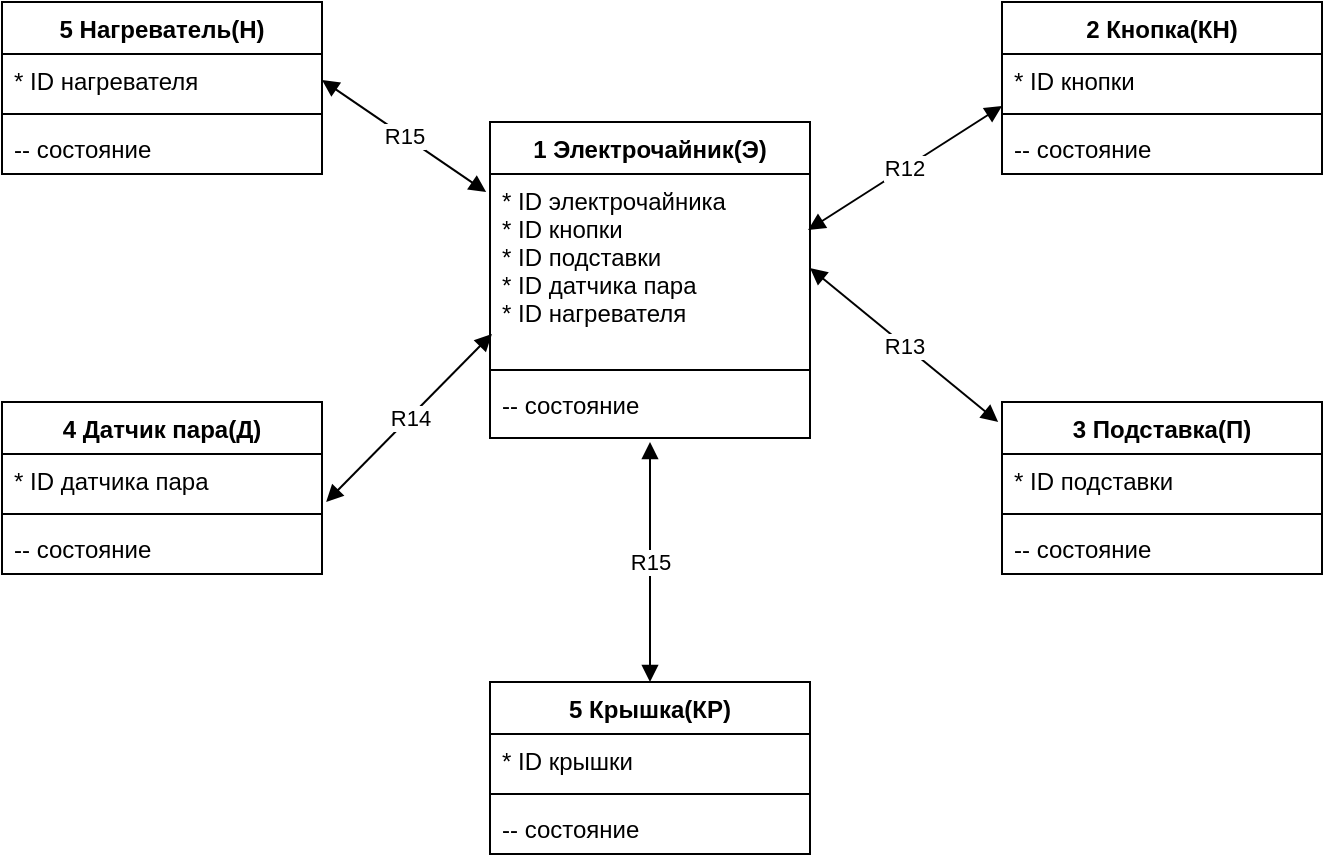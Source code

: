 <mxfile version="14.6.13" type="device" pages="10"><diagram id="ubmxiIhVnBDdxCqD5_k1" name="Страница 1"><mxGraphModel dx="1342" dy="814" grid="1" gridSize="10" guides="1" tooltips="1" connect="1" arrows="1" fold="1" page="1" pageScale="1" pageWidth="827" pageHeight="1169" math="0" shadow="0"><root><mxCell id="0"/><mxCell id="1" parent="0"/><mxCell id="dNyS2D57l5AUoQ7DlABm-1" value="1 Электрочайник(Э)" style="swimlane;fontStyle=1;align=center;verticalAlign=top;childLayout=stackLayout;horizontal=1;startSize=26;horizontalStack=0;resizeParent=1;resizeParentMax=0;resizeLast=0;collapsible=1;marginBottom=0;" parent="1" vertex="1"><mxGeometry x="334" y="370" width="160" height="158" as="geometry"/></mxCell><mxCell id="dNyS2D57l5AUoQ7DlABm-2" value="* ID электрочайника&#10;* ID кнопки&#10;* ID подставки&#10;* ID датчика пара&#10;* ID нагревателя" style="text;strokeColor=none;fillColor=none;align=left;verticalAlign=top;spacingLeft=4;spacingRight=4;overflow=hidden;rotatable=0;points=[[0,0.5],[1,0.5]];portConstraint=eastwest;" parent="dNyS2D57l5AUoQ7DlABm-1" vertex="1"><mxGeometry y="26" width="160" height="94" as="geometry"/></mxCell><mxCell id="dNyS2D57l5AUoQ7DlABm-3" value="" style="line;strokeWidth=1;fillColor=none;align=left;verticalAlign=middle;spacingTop=-1;spacingLeft=3;spacingRight=3;rotatable=0;labelPosition=right;points=[];portConstraint=eastwest;" parent="dNyS2D57l5AUoQ7DlABm-1" vertex="1"><mxGeometry y="120" width="160" height="8" as="geometry"/></mxCell><mxCell id="dNyS2D57l5AUoQ7DlABm-4" value="-- состояние" style="text;strokeColor=none;fillColor=none;align=left;verticalAlign=top;spacingLeft=4;spacingRight=4;overflow=hidden;rotatable=0;points=[[0,0.5],[1,0.5]];portConstraint=eastwest;" parent="dNyS2D57l5AUoQ7DlABm-1" vertex="1"><mxGeometry y="128" width="160" height="30" as="geometry"/></mxCell><mxCell id="dNyS2D57l5AUoQ7DlABm-5" value="2 Кнопка(КН)" style="swimlane;fontStyle=1;align=center;verticalAlign=top;childLayout=stackLayout;horizontal=1;startSize=26;horizontalStack=0;resizeParent=1;resizeParentMax=0;resizeLast=0;collapsible=1;marginBottom=0;" parent="1" vertex="1"><mxGeometry x="590" y="310" width="160" height="86" as="geometry"/></mxCell><mxCell id="dNyS2D57l5AUoQ7DlABm-6" value="* ID кнопки" style="text;strokeColor=none;fillColor=none;align=left;verticalAlign=top;spacingLeft=4;spacingRight=4;overflow=hidden;rotatable=0;points=[[0,0.5],[1,0.5]];portConstraint=eastwest;" parent="dNyS2D57l5AUoQ7DlABm-5" vertex="1"><mxGeometry y="26" width="160" height="26" as="geometry"/></mxCell><mxCell id="dNyS2D57l5AUoQ7DlABm-7" value="" style="line;strokeWidth=1;fillColor=none;align=left;verticalAlign=middle;spacingTop=-1;spacingLeft=3;spacingRight=3;rotatable=0;labelPosition=right;points=[];portConstraint=eastwest;" parent="dNyS2D57l5AUoQ7DlABm-5" vertex="1"><mxGeometry y="52" width="160" height="8" as="geometry"/></mxCell><mxCell id="dNyS2D57l5AUoQ7DlABm-8" value="-- состояние" style="text;strokeColor=none;fillColor=none;align=left;verticalAlign=top;spacingLeft=4;spacingRight=4;overflow=hidden;rotatable=0;points=[[0,0.5],[1,0.5]];portConstraint=eastwest;" parent="dNyS2D57l5AUoQ7DlABm-5" vertex="1"><mxGeometry y="60" width="160" height="26" as="geometry"/></mxCell><mxCell id="dNyS2D57l5AUoQ7DlABm-9" value="5 Нагреватель(Н)" style="swimlane;fontStyle=1;align=center;verticalAlign=top;childLayout=stackLayout;horizontal=1;startSize=26;horizontalStack=0;resizeParent=1;resizeParentMax=0;resizeLast=0;collapsible=1;marginBottom=0;" parent="1" vertex="1"><mxGeometry x="90" y="310" width="160" height="86" as="geometry"/></mxCell><mxCell id="dNyS2D57l5AUoQ7DlABm-10" value="* ID нагревателя" style="text;strokeColor=none;fillColor=none;align=left;verticalAlign=top;spacingLeft=4;spacingRight=4;overflow=hidden;rotatable=0;points=[[0,0.5],[1,0.5]];portConstraint=eastwest;" parent="dNyS2D57l5AUoQ7DlABm-9" vertex="1"><mxGeometry y="26" width="160" height="26" as="geometry"/></mxCell><mxCell id="dNyS2D57l5AUoQ7DlABm-11" value="" style="line;strokeWidth=1;fillColor=none;align=left;verticalAlign=middle;spacingTop=-1;spacingLeft=3;spacingRight=3;rotatable=0;labelPosition=right;points=[];portConstraint=eastwest;" parent="dNyS2D57l5AUoQ7DlABm-9" vertex="1"><mxGeometry y="52" width="160" height="8" as="geometry"/></mxCell><mxCell id="dNyS2D57l5AUoQ7DlABm-12" value="-- состояние" style="text;strokeColor=none;fillColor=none;align=left;verticalAlign=top;spacingLeft=4;spacingRight=4;overflow=hidden;rotatable=0;points=[[0,0.5],[1,0.5]];portConstraint=eastwest;" parent="dNyS2D57l5AUoQ7DlABm-9" vertex="1"><mxGeometry y="60" width="160" height="26" as="geometry"/></mxCell><mxCell id="dNyS2D57l5AUoQ7DlABm-13" value="3 Подставка(П)" style="swimlane;fontStyle=1;align=center;verticalAlign=top;childLayout=stackLayout;horizontal=1;startSize=26;horizontalStack=0;resizeParent=1;resizeParentMax=0;resizeLast=0;collapsible=1;marginBottom=0;" parent="1" vertex="1"><mxGeometry x="590" y="510" width="160" height="86" as="geometry"/></mxCell><mxCell id="dNyS2D57l5AUoQ7DlABm-14" value="* ID подставки" style="text;strokeColor=none;fillColor=none;align=left;verticalAlign=top;spacingLeft=4;spacingRight=4;overflow=hidden;rotatable=0;points=[[0,0.5],[1,0.5]];portConstraint=eastwest;" parent="dNyS2D57l5AUoQ7DlABm-13" vertex="1"><mxGeometry y="26" width="160" height="26" as="geometry"/></mxCell><mxCell id="dNyS2D57l5AUoQ7DlABm-15" value="" style="line;strokeWidth=1;fillColor=none;align=left;verticalAlign=middle;spacingTop=-1;spacingLeft=3;spacingRight=3;rotatable=0;labelPosition=right;points=[];portConstraint=eastwest;" parent="dNyS2D57l5AUoQ7DlABm-13" vertex="1"><mxGeometry y="52" width="160" height="8" as="geometry"/></mxCell><mxCell id="dNyS2D57l5AUoQ7DlABm-16" value="-- состояние" style="text;strokeColor=none;fillColor=none;align=left;verticalAlign=top;spacingLeft=4;spacingRight=4;overflow=hidden;rotatable=0;points=[[0,0.5],[1,0.5]];portConstraint=eastwest;" parent="dNyS2D57l5AUoQ7DlABm-13" vertex="1"><mxGeometry y="60" width="160" height="26" as="geometry"/></mxCell><mxCell id="dNyS2D57l5AUoQ7DlABm-17" value="4 Датчик пара(Д)" style="swimlane;fontStyle=1;align=center;verticalAlign=top;childLayout=stackLayout;horizontal=1;startSize=26;horizontalStack=0;resizeParent=1;resizeParentMax=0;resizeLast=0;collapsible=1;marginBottom=0;" parent="1" vertex="1"><mxGeometry x="90" y="510" width="160" height="86" as="geometry"/></mxCell><mxCell id="dNyS2D57l5AUoQ7DlABm-18" value="* ID датчика пара" style="text;strokeColor=none;fillColor=none;align=left;verticalAlign=top;spacingLeft=4;spacingRight=4;overflow=hidden;rotatable=0;points=[[0,0.5],[1,0.5]];portConstraint=eastwest;" parent="dNyS2D57l5AUoQ7DlABm-17" vertex="1"><mxGeometry y="26" width="160" height="26" as="geometry"/></mxCell><mxCell id="dNyS2D57l5AUoQ7DlABm-19" value="" style="line;strokeWidth=1;fillColor=none;align=left;verticalAlign=middle;spacingTop=-1;spacingLeft=3;spacingRight=3;rotatable=0;labelPosition=right;points=[];portConstraint=eastwest;" parent="dNyS2D57l5AUoQ7DlABm-17" vertex="1"><mxGeometry y="52" width="160" height="8" as="geometry"/></mxCell><mxCell id="dNyS2D57l5AUoQ7DlABm-20" value="-- состояние" style="text;strokeColor=none;fillColor=none;align=left;verticalAlign=top;spacingLeft=4;spacingRight=4;overflow=hidden;rotatable=0;points=[[0,0.5],[1,0.5]];portConstraint=eastwest;" parent="dNyS2D57l5AUoQ7DlABm-17" vertex="1"><mxGeometry y="60" width="160" height="26" as="geometry"/></mxCell><mxCell id="dNyS2D57l5AUoQ7DlABm-21" value="R15" style="endArrow=block;startArrow=block;endFill=1;startFill=1;html=1;exitX=1;exitY=0.5;exitDx=0;exitDy=0;entryX=-0.012;entryY=0.096;entryDx=0;entryDy=0;entryPerimeter=0;" parent="1" source="dNyS2D57l5AUoQ7DlABm-10" target="dNyS2D57l5AUoQ7DlABm-2" edge="1"><mxGeometry width="160" relative="1" as="geometry"><mxPoint x="330" y="420" as="sourcePoint"/><mxPoint x="330" y="370" as="targetPoint"/></mxGeometry></mxCell><mxCell id="dNyS2D57l5AUoQ7DlABm-22" value="R14" style="endArrow=block;startArrow=block;endFill=1;startFill=1;html=1;exitX=1.013;exitY=0.923;exitDx=0;exitDy=0;exitPerimeter=0;entryX=0.006;entryY=0.851;entryDx=0;entryDy=0;entryPerimeter=0;" parent="1" source="dNyS2D57l5AUoQ7DlABm-18" target="dNyS2D57l5AUoQ7DlABm-2" edge="1"><mxGeometry width="160" relative="1" as="geometry"><mxPoint x="330" y="420" as="sourcePoint"/><mxPoint x="330" y="450" as="targetPoint"/></mxGeometry></mxCell><mxCell id="dNyS2D57l5AUoQ7DlABm-23" value="R13" style="endArrow=block;startArrow=block;endFill=1;startFill=1;html=1;entryX=-0.012;entryY=0.116;entryDx=0;entryDy=0;entryPerimeter=0;exitX=1;exitY=0.5;exitDx=0;exitDy=0;" parent="1" source="dNyS2D57l5AUoQ7DlABm-2" target="dNyS2D57l5AUoQ7DlABm-13" edge="1"><mxGeometry width="160" relative="1" as="geometry"><mxPoint x="330" y="420" as="sourcePoint"/><mxPoint x="490" y="420" as="targetPoint"/></mxGeometry></mxCell><mxCell id="dNyS2D57l5AUoQ7DlABm-24" value="R12" style="endArrow=block;startArrow=block;endFill=1;startFill=1;html=1;entryX=0;entryY=1;entryDx=0;entryDy=0;entryPerimeter=0;exitX=0.994;exitY=0.298;exitDx=0;exitDy=0;exitPerimeter=0;" parent="1" source="dNyS2D57l5AUoQ7DlABm-2" target="dNyS2D57l5AUoQ7DlABm-6" edge="1"><mxGeometry width="160" relative="1" as="geometry"><mxPoint x="330" y="420" as="sourcePoint"/><mxPoint x="490" y="420" as="targetPoint"/></mxGeometry></mxCell><mxCell id="0BS-tQ9eNm7pJbC5mG0_-1" value="5 Крышка(КР)" style="swimlane;fontStyle=1;align=center;verticalAlign=top;childLayout=stackLayout;horizontal=1;startSize=26;horizontalStack=0;resizeParent=1;resizeParentMax=0;resizeLast=0;collapsible=1;marginBottom=0;" parent="1" vertex="1"><mxGeometry x="334" y="650" width="160" height="86" as="geometry"/></mxCell><mxCell id="0BS-tQ9eNm7pJbC5mG0_-2" value="* ID крышки" style="text;strokeColor=none;fillColor=none;align=left;verticalAlign=top;spacingLeft=4;spacingRight=4;overflow=hidden;rotatable=0;points=[[0,0.5],[1,0.5]];portConstraint=eastwest;" parent="0BS-tQ9eNm7pJbC5mG0_-1" vertex="1"><mxGeometry y="26" width="160" height="26" as="geometry"/></mxCell><mxCell id="0BS-tQ9eNm7pJbC5mG0_-3" value="" style="line;strokeWidth=1;fillColor=none;align=left;verticalAlign=middle;spacingTop=-1;spacingLeft=3;spacingRight=3;rotatable=0;labelPosition=right;points=[];portConstraint=eastwest;" parent="0BS-tQ9eNm7pJbC5mG0_-1" vertex="1"><mxGeometry y="52" width="160" height="8" as="geometry"/></mxCell><mxCell id="0BS-tQ9eNm7pJbC5mG0_-4" value="-- состояние" style="text;strokeColor=none;fillColor=none;align=left;verticalAlign=top;spacingLeft=4;spacingRight=4;overflow=hidden;rotatable=0;points=[[0,0.5],[1,0.5]];portConstraint=eastwest;" parent="0BS-tQ9eNm7pJbC5mG0_-1" vertex="1"><mxGeometry y="60" width="160" height="26" as="geometry"/></mxCell><mxCell id="0BS-tQ9eNm7pJbC5mG0_-5" value="R15" style="endArrow=block;startArrow=block;endFill=1;startFill=1;html=1;entryX=0.5;entryY=0;entryDx=0;entryDy=0;" parent="1" target="0BS-tQ9eNm7pJbC5mG0_-1" edge="1"><mxGeometry width="160" relative="1" as="geometry"><mxPoint x="414" y="530" as="sourcePoint"/><mxPoint x="490" y="520" as="targetPoint"/></mxGeometry></mxCell></root></mxGraphModel></diagram><diagram id="PyQAuoGHW1G8oCF2dlHu" name="Страница 2"><mxGraphModel dx="1662" dy="819" grid="1" gridSize="10" guides="1" tooltips="1" connect="1" arrows="1" fold="1" page="1" pageScale="1" pageWidth="827" pageHeight="1169" math="0" shadow="0"><root><mxCell id="Ms498_Al4k4efO2uRLzR-0"/><mxCell id="Ms498_Al4k4efO2uRLzR-1" parent="Ms498_Al4k4efO2uRLzR-0"/><mxCell id="CXDexnE5YDXi1hkah5E9-0" value="1. Чайник выключен с не нажатой кнопкой и также стоит на подставке(отключена от питания)" style="rounded=0;whiteSpace=wrap;html=1;" vertex="1" parent="Ms498_Al4k4efO2uRLzR-1"><mxGeometry x="300" y="80" width="130" height="80" as="geometry"/></mxCell><mxCell id="CXDexnE5YDXi1hkah5E9-1" value="2. Чайник ожидает нажатия кнопки на подставке(включено питание)" style="rounded=0;whiteSpace=wrap;html=1;" vertex="1" parent="Ms498_Al4k4efO2uRLzR-1"><mxGeometry x="300" y="260" width="130" height="60" as="geometry"/></mxCell><mxCell id="CXDexnE5YDXi1hkah5E9-2" value="Ч1 - Подставка подключена к питанию&lt;br&gt;Ч2 - Подставка отключена от питания&lt;br&gt;Ч3 - кнопка нажата&lt;br&gt;Ч4 - чайник снят с подставки&lt;br&gt;Ч5 - чайник стоит на подставке&lt;br&gt;Ч6 - датчик учуял обилие пара&lt;br&gt;Ч7 - крышку открыли&lt;br&gt;Ч8 - крышку закрыли" style="rounded=0;whiteSpace=wrap;html=1;align=left;" vertex="1" parent="Ms498_Al4k4efO2uRLzR-1"><mxGeometry x="690" y="70" width="120" height="320" as="geometry"/></mxCell><mxCell id="8OB6POpSocihOq9pg2_T-0" value="Ч1" style="endArrow=open;endFill=1;endSize=12;html=1;exitX=0.25;exitY=1;exitDx=0;exitDy=0;" edge="1" parent="Ms498_Al4k4efO2uRLzR-1" source="CXDexnE5YDXi1hkah5E9-0"><mxGeometry width="160" relative="1" as="geometry"><mxPoint x="330" y="320" as="sourcePoint"/><mxPoint x="333" y="258" as="targetPoint"/></mxGeometry></mxCell><mxCell id="8OB6POpSocihOq9pg2_T-1" value="Ч2" style="endArrow=open;endFill=1;endSize=12;html=1;entryX=0.75;entryY=1;entryDx=0;entryDy=0;exitX=0.75;exitY=0;exitDx=0;exitDy=0;" edge="1" parent="Ms498_Al4k4efO2uRLzR-1" source="CXDexnE5YDXi1hkah5E9-1" target="CXDexnE5YDXi1hkah5E9-0"><mxGeometry width="160" relative="1" as="geometry"><mxPoint x="330" y="320" as="sourcePoint"/><mxPoint x="490" y="320" as="targetPoint"/></mxGeometry></mxCell><mxCell id="8OB6POpSocihOq9pg2_T-3" value="4. Чайник начал нагревать воду" style="rounded=0;whiteSpace=wrap;html=1;" vertex="1" parent="Ms498_Al4k4efO2uRLzR-1"><mxGeometry x="300" y="390" width="130" height="60" as="geometry"/></mxCell><mxCell id="8OB6POpSocihOq9pg2_T-4" value="Ч3" style="endArrow=classic;html=1;exitX=0.25;exitY=1;exitDx=0;exitDy=0;entryX=0.25;entryY=0;entryDx=0;entryDy=0;" edge="1" parent="Ms498_Al4k4efO2uRLzR-1" source="CXDexnE5YDXi1hkah5E9-1" target="8OB6POpSocihOq9pg2_T-3"><mxGeometry width="50" height="50" relative="1" as="geometry"><mxPoint x="390" y="360" as="sourcePoint"/><mxPoint x="440" y="310" as="targetPoint"/></mxGeometry></mxCell><mxCell id="8OB6POpSocihOq9pg2_T-5" value="Ч6" style="endArrow=classic;html=1;exitX=0.75;exitY=0;exitDx=0;exitDy=0;entryX=0.75;entryY=1;entryDx=0;entryDy=0;" edge="1" parent="Ms498_Al4k4efO2uRLzR-1" source="8OB6POpSocihOq9pg2_T-3" target="CXDexnE5YDXi1hkah5E9-1"><mxGeometry width="50" height="50" relative="1" as="geometry"><mxPoint x="390" y="360" as="sourcePoint"/><mxPoint x="420" y="340" as="targetPoint"/></mxGeometry></mxCell><mxCell id="8OB6POpSocihOq9pg2_T-6" value="3. У чайника открылась крышка" style="rounded=0;whiteSpace=wrap;html=1;" vertex="1" parent="Ms498_Al4k4efO2uRLzR-1"><mxGeometry x="70" y="240" width="120" height="80" as="geometry"/></mxCell><mxCell id="8OB6POpSocihOq9pg2_T-7" value="Ч7" style="endArrow=classic;html=1;exitX=1;exitY=0.413;exitDx=0;exitDy=0;entryX=0;entryY=1;entryDx=0;entryDy=0;exitPerimeter=0;" edge="1" parent="Ms498_Al4k4efO2uRLzR-1" source="8OB6POpSocihOq9pg2_T-6" target="CXDexnE5YDXi1hkah5E9-0"><mxGeometry width="50" height="50" relative="1" as="geometry"><mxPoint x="390" y="360" as="sourcePoint"/><mxPoint x="440" y="310" as="targetPoint"/><Array as="points"/></mxGeometry></mxCell><mxCell id="8OB6POpSocihOq9pg2_T-8" value="Ч8" style="endArrow=classic;html=1;exitX=0.015;exitY=0.65;exitDx=0;exitDy=0;exitPerimeter=0;entryX=1;entryY=0.75;entryDx=0;entryDy=0;" edge="1" parent="Ms498_Al4k4efO2uRLzR-1" source="CXDexnE5YDXi1hkah5E9-1" target="8OB6POpSocihOq9pg2_T-6"><mxGeometry width="50" height="50" relative="1" as="geometry"><mxPoint x="390" y="360" as="sourcePoint"/><mxPoint x="440" y="310" as="targetPoint"/></mxGeometry></mxCell><mxCell id="8OB6POpSocihOq9pg2_T-9" value="5. Чайник снят с подставки. Все процессы прекращены" style="rounded=0;whiteSpace=wrap;html=1;" vertex="1" parent="Ms498_Al4k4efO2uRLzR-1"><mxGeometry x="520" y="80" width="120" height="80" as="geometry"/></mxCell><mxCell id="8OB6POpSocihOq9pg2_T-10" value="Ч4" style="endArrow=classic;html=1;entryX=0.333;entryY=1.025;entryDx=0;entryDy=0;entryPerimeter=0;exitX=1;exitY=0.5;exitDx=0;exitDy=0;" edge="1" parent="Ms498_Al4k4efO2uRLzR-1" source="8OB6POpSocihOq9pg2_T-3" target="8OB6POpSocihOq9pg2_T-9"><mxGeometry width="50" height="50" relative="1" as="geometry"><mxPoint x="390" y="340" as="sourcePoint"/><mxPoint x="440" y="290" as="targetPoint"/></mxGeometry></mxCell><mxCell id="8OB6POpSocihOq9pg2_T-11" value="Ч5" style="endArrow=classic;html=1;entryX=1;entryY=0.5;entryDx=0;entryDy=0;exitX=0;exitY=0.5;exitDx=0;exitDy=0;" edge="1" parent="Ms498_Al4k4efO2uRLzR-1" source="8OB6POpSocihOq9pg2_T-9" target="CXDexnE5YDXi1hkah5E9-0"><mxGeometry width="50" height="50" relative="1" as="geometry"><mxPoint x="390" y="340" as="sourcePoint"/><mxPoint x="440" y="290" as="targetPoint"/></mxGeometry></mxCell><mxCell id="8OB6POpSocihOq9pg2_T-12" value="Ч4" style="endArrow=classic;html=1;entryX=0.25;entryY=1;entryDx=0;entryDy=0;exitX=1;exitY=0.5;exitDx=0;exitDy=0;" edge="1" parent="Ms498_Al4k4efO2uRLzR-1" source="CXDexnE5YDXi1hkah5E9-1" target="8OB6POpSocihOq9pg2_T-9"><mxGeometry width="50" height="50" relative="1" as="geometry"><mxPoint x="390" y="280" as="sourcePoint"/><mxPoint x="440" y="230" as="targetPoint"/></mxGeometry></mxCell><mxCell id="8OB6POpSocihOq9pg2_T-13" value="Ч8" style="endArrow=classic;html=1;exitX=0;exitY=0.5;exitDx=0;exitDy=0;entryX=0.592;entryY=0.025;entryDx=0;entryDy=0;entryPerimeter=0;" edge="1" parent="Ms498_Al4k4efO2uRLzR-1" source="CXDexnE5YDXi1hkah5E9-0" target="8OB6POpSocihOq9pg2_T-6"><mxGeometry width="50" height="50" relative="1" as="geometry"><mxPoint x="390" y="180" as="sourcePoint"/><mxPoint x="440" y="130" as="targetPoint"/></mxGeometry></mxCell><mxCell id="B7uACajMSZWHwGgROcco-0" value="" style="endArrow=classic;html=1;entryX=0.5;entryY=0;entryDx=0;entryDy=0;" edge="1" parent="Ms498_Al4k4efO2uRLzR-1" target="CXDexnE5YDXi1hkah5E9-0"><mxGeometry width="50" height="50" relative="1" as="geometry"><mxPoint x="365" y="20" as="sourcePoint"/><mxPoint x="440" y="180" as="targetPoint"/></mxGeometry></mxCell></root></mxGraphModel></diagram><diagram id="d2aXTfs8Y9d58iEqSAcI" name="Страница 3"><mxGraphModel dx="1662" dy="819" grid="1" gridSize="10" guides="1" tooltips="1" connect="1" arrows="1" fold="1" page="1" pageScale="1" pageWidth="827" pageHeight="1169" math="0" shadow="0"><root><mxCell id="6ufQXNnKUfe2urusTtTh-0"/><mxCell id="6ufQXNnKUfe2urusTtTh-1" parent="6ufQXNnKUfe2urusTtTh-0"/><mxCell id="6ufQXNnKUfe2urusTtTh-3" value="Нажата" style="rounded=0;whiteSpace=wrap;html=1;" vertex="1" parent="6ufQXNnKUfe2urusTtTh-1"><mxGeometry x="350" y="420" width="120" height="60" as="geometry"/></mxCell><mxCell id="KbkXnKyO3FLiiO8yUpaG-0" value="Не нажата" style="rounded=0;whiteSpace=wrap;html=1;" vertex="1" parent="6ufQXNnKUfe2urusTtTh-1"><mxGeometry x="350" y="280" width="120" height="60" as="geometry"/></mxCell><mxCell id="QG6_4Y2_xPGkN5zr7pOP-0" value="" style="endArrow=classic;html=1;entryX=0.5;entryY=0;entryDx=0;entryDy=0;" edge="1" parent="6ufQXNnKUfe2urusTtTh-1" target="KbkXnKyO3FLiiO8yUpaG-0"><mxGeometry width="50" height="50" relative="1" as="geometry"><mxPoint x="410" y="200" as="sourcePoint"/><mxPoint x="440" y="390" as="targetPoint"/></mxGeometry></mxCell><mxCell id="QG6_4Y2_xPGkN5zr7pOP-1" value="КН1 - Нажали на кнопку&lt;br&gt;КН2 - Сработал датчик пара&lt;br&gt;КН3 - Чайник снялся с подставки" style="rounded=0;whiteSpace=wrap;html=1;" vertex="1" parent="6ufQXNnKUfe2urusTtTh-1"><mxGeometry x="550" y="290" width="150" height="70" as="geometry"/></mxCell><mxCell id="QG6_4Y2_xPGkN5zr7pOP-2" value="КН1" style="endArrow=classic;html=1;exitX=0.333;exitY=1.017;exitDx=0;exitDy=0;exitPerimeter=0;" edge="1" parent="6ufQXNnKUfe2urusTtTh-1"><mxGeometry width="50" height="50" relative="1" as="geometry"><mxPoint x="389.96" y="341.02" as="sourcePoint"/><mxPoint x="390" y="418" as="targetPoint"/></mxGeometry></mxCell><mxCell id="QG6_4Y2_xPGkN5zr7pOP-3" value="КН2" style="endArrow=classic;html=1;entryX=0.75;entryY=1;entryDx=0;entryDy=0;" edge="1" parent="6ufQXNnKUfe2urusTtTh-1" target="KbkXnKyO3FLiiO8yUpaG-0"><mxGeometry width="50" height="50" relative="1" as="geometry"><mxPoint x="440" y="419" as="sourcePoint"/><mxPoint x="440" y="380" as="targetPoint"/></mxGeometry></mxCell><mxCell id="QG6_4Y2_xPGkN5zr7pOP-4" value="КН3" style="endArrow=classic;html=1;entryX=1;entryY=1;entryDx=0;entryDy=0;" edge="1" parent="6ufQXNnKUfe2urusTtTh-1" target="KbkXnKyO3FLiiO8yUpaG-0"><mxGeometry width="50" height="50" relative="1" as="geometry"><mxPoint x="470" y="417" as="sourcePoint"/><mxPoint x="450" y="350" as="targetPoint"/></mxGeometry></mxCell></root></mxGraphModel></diagram><diagram id="9JMk0kLtPy-4hk6GepKq" name="Страница 4"><mxGraphModel dx="1662" dy="819" grid="1" gridSize="10" guides="1" tooltips="1" connect="1" arrows="1" fold="1" page="1" pageScale="1" pageWidth="827" pageHeight="1169" math="0" shadow="0"><root><mxCell id="f6pRhO0RZ9a-3CnUtEoF-0"/><mxCell id="f6pRhO0RZ9a-3CnUtEoF-1" parent="f6pRhO0RZ9a-3CnUtEoF-0"/><mxCell id="BUV7DhgKqNC7ktZBYyPg-0" value="Подключена к питанию" style="rounded=0;whiteSpace=wrap;html=1;" vertex="1" parent="f6pRhO0RZ9a-3CnUtEoF-1"><mxGeometry x="350" y="390" width="120" height="60" as="geometry"/></mxCell><mxCell id="BUV7DhgKqNC7ktZBYyPg-1" value="Отключена от питания" style="rounded=0;whiteSpace=wrap;html=1;" vertex="1" parent="f6pRhO0RZ9a-3CnUtEoF-1"><mxGeometry x="350" y="240" width="120" height="60" as="geometry"/></mxCell><mxCell id="BUV7DhgKqNC7ktZBYyPg-2" value="П1 - Подключили к питанию&lt;br&gt;П2 - отключили от питания" style="rounded=0;whiteSpace=wrap;html=1;" vertex="1" parent="f6pRhO0RZ9a-3CnUtEoF-1"><mxGeometry x="530" y="350" width="120" height="60" as="geometry"/></mxCell><mxCell id="BUV7DhgKqNC7ktZBYyPg-3" value="П1" style="endArrow=classic;html=1;exitX=0.308;exitY=1;exitDx=0;exitDy=0;exitPerimeter=0;" edge="1" parent="f6pRhO0RZ9a-3CnUtEoF-1" source="BUV7DhgKqNC7ktZBYyPg-1"><mxGeometry width="50" height="50" relative="1" as="geometry"><mxPoint x="390" y="410" as="sourcePoint"/><mxPoint x="387" y="388" as="targetPoint"/></mxGeometry></mxCell><mxCell id="BUV7DhgKqNC7ktZBYyPg-4" value="П2" style="endArrow=classic;html=1;entryX=0.75;entryY=1;entryDx=0;entryDy=0;exitX=0.75;exitY=0;exitDx=0;exitDy=0;" edge="1" parent="f6pRhO0RZ9a-3CnUtEoF-1" source="BUV7DhgKqNC7ktZBYyPg-0" target="BUV7DhgKqNC7ktZBYyPg-1"><mxGeometry width="50" height="50" relative="1" as="geometry"><mxPoint x="390" y="410" as="sourcePoint"/><mxPoint x="440" y="360" as="targetPoint"/></mxGeometry></mxCell><mxCell id="BUV7DhgKqNC7ktZBYyPg-5" value="" style="endArrow=classic;html=1;" edge="1" parent="f6pRhO0RZ9a-3CnUtEoF-1" target="BUV7DhgKqNC7ktZBYyPg-1"><mxGeometry width="50" height="50" relative="1" as="geometry"><mxPoint x="410" y="150" as="sourcePoint"/><mxPoint x="440" y="360" as="targetPoint"/></mxGeometry></mxCell></root></mxGraphModel></diagram><diagram id="rFQc_8644dSqXwRNrp-z" name="Страница 5"><mxGraphModel dx="1662" dy="819" grid="1" gridSize="10" guides="1" tooltips="1" connect="1" arrows="1" fold="1" page="1" pageScale="1" pageWidth="827" pageHeight="1169" math="0" shadow="0"><root><mxCell id="PeB8jkSMv7RLsR7VQuI6-0"/><mxCell id="PeB8jkSMv7RLsR7VQuI6-1" parent="PeB8jkSMv7RLsR7VQuI6-0"/><mxCell id="psyCn1d8PHBbm1yGDcX7-0" value="Открыта" style="rounded=0;whiteSpace=wrap;html=1;" vertex="1" parent="PeB8jkSMv7RLsR7VQuI6-1"><mxGeometry x="350" y="390" width="120" height="60" as="geometry"/></mxCell><mxCell id="psyCn1d8PHBbm1yGDcX7-1" value="Закрыта" style="rounded=0;whiteSpace=wrap;html=1;" vertex="1" parent="PeB8jkSMv7RLsR7VQuI6-1"><mxGeometry x="350" y="240" width="120" height="60" as="geometry"/></mxCell><mxCell id="psyCn1d8PHBbm1yGDcX7-2" value="" style="endArrow=classic;html=1;" edge="1" parent="PeB8jkSMv7RLsR7VQuI6-1"><mxGeometry width="50" height="50" relative="1" as="geometry"><mxPoint x="406" y="130" as="sourcePoint"/><mxPoint x="406" y="240" as="targetPoint"/></mxGeometry></mxCell><mxCell id="psyCn1d8PHBbm1yGDcX7-3" value="КР2" style="endArrow=classic;html=1;entryX=0.75;entryY=1;entryDx=0;entryDy=0;exitX=0.75;exitY=0;exitDx=0;exitDy=0;" edge="1" parent="PeB8jkSMv7RLsR7VQuI6-1" source="psyCn1d8PHBbm1yGDcX7-0" target="psyCn1d8PHBbm1yGDcX7-1"><mxGeometry width="50" height="50" relative="1" as="geometry"><mxPoint x="440" y="380" as="sourcePoint"/><mxPoint x="440" y="390" as="targetPoint"/></mxGeometry></mxCell><mxCell id="psyCn1d8PHBbm1yGDcX7-4" value="КР1" style="endArrow=classic;html=1;exitX=0.25;exitY=1;exitDx=0;exitDy=0;" edge="1" parent="PeB8jkSMv7RLsR7VQuI6-1" source="psyCn1d8PHBbm1yGDcX7-1"><mxGeometry width="50" height="50" relative="1" as="geometry"><mxPoint x="390" y="440" as="sourcePoint"/><mxPoint x="380" y="390" as="targetPoint"/></mxGeometry></mxCell><mxCell id="psyCn1d8PHBbm1yGDcX7-5" value="КР1 - открыли&lt;br&gt;КР2 - закрыли" style="rounded=0;whiteSpace=wrap;html=1;" vertex="1" parent="PeB8jkSMv7RLsR7VQuI6-1"><mxGeometry x="550" y="290" width="120" height="60" as="geometry"/></mxCell></root></mxGraphModel></diagram><diagram id="Q9h0CDyA0I_UAcDh9DDP" name="Страница 6"><mxGraphModel dx="1662" dy="819" grid="1" gridSize="10" guides="1" tooltips="1" connect="1" arrows="1" fold="1" page="1" pageScale="1" pageWidth="827" pageHeight="1169" math="0" shadow="0"><root><mxCell id="HcQlfECk4igPd2LPjRp9-0"/><mxCell id="HcQlfECk4igPd2LPjRp9-1" parent="HcQlfECk4igPd2LPjRp9-0"/><mxCell id="E-PzD72N-0FPdvQlHpIq-0" value="Ожидает нужное количество пара" style="rounded=0;whiteSpace=wrap;html=1;" vertex="1" parent="HcQlfECk4igPd2LPjRp9-1"><mxGeometry x="350" y="320" width="120" height="60" as="geometry"/></mxCell><mxCell id="E-PzD72N-0FPdvQlHpIq-1" value="Подал сигнал" style="rounded=0;whiteSpace=wrap;html=1;" vertex="1" parent="HcQlfECk4igPd2LPjRp9-1"><mxGeometry x="350" y="490" width="120" height="60" as="geometry"/></mxCell><mxCell id="E-PzD72N-0FPdvQlHpIq-2" value="" style="endArrow=classic;html=1;entryX=0.5;entryY=0;entryDx=0;entryDy=0;" edge="1" parent="HcQlfECk4igPd2LPjRp9-1" target="E-PzD72N-0FPdvQlHpIq-0"><mxGeometry width="50" height="50" relative="1" as="geometry"><mxPoint x="410" y="210" as="sourcePoint"/><mxPoint x="440" y="380" as="targetPoint"/></mxGeometry></mxCell><mxCell id="E-PzD72N-0FPdvQlHpIq-3" value="Д1" style="endArrow=classic;html=1;exitX=0.25;exitY=1;exitDx=0;exitDy=0;entryX=0.25;entryY=0;entryDx=0;entryDy=0;" edge="1" parent="HcQlfECk4igPd2LPjRp9-1" source="E-PzD72N-0FPdvQlHpIq-0" target="E-PzD72N-0FPdvQlHpIq-1"><mxGeometry width="50" height="50" relative="1" as="geometry"><mxPoint x="390" y="430" as="sourcePoint"/><mxPoint x="440" y="380" as="targetPoint"/></mxGeometry></mxCell><mxCell id="E-PzD72N-0FPdvQlHpIq-4" value="Д2" style="endArrow=classic;html=1;exitX=0.75;exitY=0;exitDx=0;exitDy=0;" edge="1" parent="HcQlfECk4igPd2LPjRp9-1" source="E-PzD72N-0FPdvQlHpIq-1"><mxGeometry width="50" height="50" relative="1" as="geometry"><mxPoint x="390" y="430" as="sourcePoint"/><mxPoint x="440" y="380" as="targetPoint"/></mxGeometry></mxCell><mxCell id="E-PzD72N-0FPdvQlHpIq-5" value="Д1 - попало нужное количество пара&lt;br&gt;Д2 - Нужное количество пара не достигнуто" style="rounded=0;whiteSpace=wrap;html=1;" vertex="1" parent="HcQlfECk4igPd2LPjRp9-1"><mxGeometry x="570" y="350" width="120" height="80" as="geometry"/></mxCell></root></mxGraphModel></diagram><diagram id="tK12g4Rt1ptIbiul3o13" name="Страница 7"><mxGraphModel dx="1662" dy="819" grid="1" gridSize="10" guides="1" tooltips="1" connect="1" arrows="1" fold="1" page="1" pageScale="1" pageWidth="827" pageHeight="1169" math="0" shadow="0"><root><mxCell id="-ZhXEI9Fu_vo7Au-OQVK-0"/><mxCell id="-ZhXEI9Fu_vo7Au-OQVK-1" parent="-ZhXEI9Fu_vo7Au-OQVK-0"/><mxCell id="V7LpU7fOkxkCBpYeEEu4-0" value="Ожидает сигнал" style="rounded=0;whiteSpace=wrap;html=1;" vertex="1" parent="-ZhXEI9Fu_vo7Au-OQVK-1"><mxGeometry x="350" y="390" width="120" height="60" as="geometry"/></mxCell><mxCell id="V7LpU7fOkxkCBpYeEEu4-1" value="Нагревает" style="rounded=0;whiteSpace=wrap;html=1;" vertex="1" parent="-ZhXEI9Fu_vo7Au-OQVK-1"><mxGeometry x="350" y="540" width="120" height="60" as="geometry"/></mxCell><mxCell id="V7LpU7fOkxkCBpYeEEu4-2" value="Н2" style="endArrow=classic;html=1;entryX=0.75;entryY=1;entryDx=0;entryDy=0;exitX=0.75;exitY=0;exitDx=0;exitDy=0;" edge="1" parent="-ZhXEI9Fu_vo7Au-OQVK-1" source="V7LpU7fOkxkCBpYeEEu4-1" target="V7LpU7fOkxkCBpYeEEu4-0"><mxGeometry width="50" height="50" relative="1" as="geometry"><mxPoint x="390" y="440" as="sourcePoint"/><mxPoint x="440" y="390" as="targetPoint"/></mxGeometry></mxCell><mxCell id="V7LpU7fOkxkCBpYeEEu4-3" value="Н1" style="endArrow=classic;html=1;entryX=0.25;entryY=0;entryDx=0;entryDy=0;exitX=0.25;exitY=1;exitDx=0;exitDy=0;" edge="1" parent="-ZhXEI9Fu_vo7Au-OQVK-1"><mxGeometry width="50" height="50" relative="1" as="geometry"><mxPoint x="380" y="450" as="sourcePoint"/><mxPoint x="380" y="540" as="targetPoint"/></mxGeometry></mxCell><mxCell id="V7LpU7fOkxkCBpYeEEu4-4" value="" style="endArrow=classic;html=1;entryX=0.5;entryY=0;entryDx=0;entryDy=0;" edge="1" parent="-ZhXEI9Fu_vo7Au-OQVK-1" target="V7LpU7fOkxkCBpYeEEu4-0"><mxGeometry width="50" height="50" relative="1" as="geometry"><mxPoint x="410" y="280" as="sourcePoint"/><mxPoint x="440" y="390" as="targetPoint"/></mxGeometry></mxCell><mxCell id="V7LpU7fOkxkCBpYeEEu4-5" value="Н1 - пришел сигнал на нагрев&lt;br&gt;Н2 - пришел сигнал на прекращение нагрева" style="rounded=0;whiteSpace=wrap;html=1;" vertex="1" parent="-ZhXEI9Fu_vo7Au-OQVK-1"><mxGeometry x="570" y="400" width="120" height="90" as="geometry"/></mxCell></root></mxGraphModel></diagram><diagram id="_RcIiml-R1wPEU47mU-w" name="Страница 8"><mxGraphModel dx="1662" dy="819" grid="1" gridSize="10" guides="1" tooltips="1" connect="1" arrows="1" fold="1" page="1" pageScale="1" pageWidth="827" pageHeight="1169" math="0" shadow="0"><root><mxCell id="0S1_IDMghuNUyUiP36P_-0"/><mxCell id="0S1_IDMghuNUyUiP36P_-1" parent="0S1_IDMghuNUyUiP36P_-0"/><mxCell id="yDIUGNu6pprDvhnl1WS0-0" value="Внешний терминатор" style="rounded=0;whiteSpace=wrap;html=1;" vertex="1" parent="0S1_IDMghuNUyUiP36P_-1"><mxGeometry x="354" y="110" width="120" height="60" as="geometry"/></mxCell><mxCell id="yDIUGNu6pprDvhnl1WS0-1" value="Электрический чайник" style="ellipse;whiteSpace=wrap;html=1;" vertex="1" parent="0S1_IDMghuNUyUiP36P_-1"><mxGeometry x="321" y="230" width="186" height="80" as="geometry"/></mxCell><mxCell id="yDIUGNu6pprDvhnl1WS0-2" value="Ч1" style="endArrow=classic;html=1;entryX=0.253;entryY=0.05;entryDx=0;entryDy=0;entryPerimeter=0;exitX=0.108;exitY=1;exitDx=0;exitDy=0;exitPerimeter=0;" edge="1" parent="0S1_IDMghuNUyUiP36P_-1" source="yDIUGNu6pprDvhnl1WS0-0" target="yDIUGNu6pprDvhnl1WS0-1"><mxGeometry width="50" height="50" relative="1" as="geometry"><mxPoint x="390" y="430" as="sourcePoint"/><mxPoint x="440" y="380" as="targetPoint"/></mxGeometry></mxCell><mxCell id="yDIUGNu6pprDvhnl1WS0-3" value="Ч2" style="endArrow=classic;html=1;exitX=0.25;exitY=1;exitDx=0;exitDy=0;entryX=0.349;entryY=0.025;entryDx=0;entryDy=0;entryPerimeter=0;" edge="1" parent="0S1_IDMghuNUyUiP36P_-1" source="yDIUGNu6pprDvhnl1WS0-0" target="yDIUGNu6pprDvhnl1WS0-1"><mxGeometry width="50" height="50" relative="1" as="geometry"><mxPoint x="390" y="430" as="sourcePoint"/><mxPoint x="440" y="380" as="targetPoint"/></mxGeometry></mxCell><mxCell id="yDIUGNu6pprDvhnl1WS0-4" value="Ч3" style="endArrow=classic;html=1;exitX=0.375;exitY=1.017;exitDx=0;exitDy=0;exitPerimeter=0;entryX=0.435;entryY=-0.012;entryDx=0;entryDy=0;entryPerimeter=0;" edge="1" parent="0S1_IDMghuNUyUiP36P_-1" source="yDIUGNu6pprDvhnl1WS0-0" target="yDIUGNu6pprDvhnl1WS0-1"><mxGeometry width="50" height="50" relative="1" as="geometry"><mxPoint x="390" y="430" as="sourcePoint"/><mxPoint x="440" y="380" as="targetPoint"/></mxGeometry></mxCell><mxCell id="yDIUGNu6pprDvhnl1WS0-5" value="Ч4" style="endArrow=classic;html=1;exitX=0.5;exitY=1;exitDx=0;exitDy=0;entryX=0.5;entryY=0;entryDx=0;entryDy=0;" edge="1" parent="0S1_IDMghuNUyUiP36P_-1" source="yDIUGNu6pprDvhnl1WS0-0" target="yDIUGNu6pprDvhnl1WS0-1"><mxGeometry width="50" height="50" relative="1" as="geometry"><mxPoint x="390" y="430" as="sourcePoint"/><mxPoint x="440" y="380" as="targetPoint"/></mxGeometry></mxCell><mxCell id="yDIUGNu6pprDvhnl1WS0-6" value="Ч5" style="endArrow=classic;html=1;exitX=0.625;exitY=1.017;exitDx=0;exitDy=0;exitPerimeter=0;entryX=0.581;entryY=-0.012;entryDx=0;entryDy=0;entryPerimeter=0;" edge="1" parent="0S1_IDMghuNUyUiP36P_-1" source="yDIUGNu6pprDvhnl1WS0-0" target="yDIUGNu6pprDvhnl1WS0-1"><mxGeometry width="50" height="50" relative="1" as="geometry"><mxPoint x="390" y="430" as="sourcePoint"/><mxPoint x="500" y="210" as="targetPoint"/></mxGeometry></mxCell><mxCell id="yDIUGNu6pprDvhnl1WS0-7" value="Ч7" style="endArrow=classic;html=1;exitX=0.75;exitY=1;exitDx=0;exitDy=0;entryX=0.661;entryY=0.025;entryDx=0;entryDy=0;entryPerimeter=0;" edge="1" parent="0S1_IDMghuNUyUiP36P_-1" source="yDIUGNu6pprDvhnl1WS0-0" target="yDIUGNu6pprDvhnl1WS0-1"><mxGeometry width="50" height="50" relative="1" as="geometry"><mxPoint x="390" y="430" as="sourcePoint"/><mxPoint x="490" y="220" as="targetPoint"/></mxGeometry></mxCell><mxCell id="yDIUGNu6pprDvhnl1WS0-8" value="Ч8" style="endArrow=classic;html=1;exitX=0.883;exitY=1.017;exitDx=0;exitDy=0;exitPerimeter=0;entryX=0.747;entryY=0.013;entryDx=0;entryDy=0;entryPerimeter=0;" edge="1" parent="0S1_IDMghuNUyUiP36P_-1"><mxGeometry width="50" height="50" relative="1" as="geometry"><mxPoint x="459.96" y="171.02" as="sourcePoint"/><mxPoint x="459.942" y="231.04" as="targetPoint"/><Array as="points"><mxPoint x="460" y="200"/></Array></mxGeometry></mxCell><mxCell id="ksiNeQ9l9UudwFEz9ks8-0" value="Крышка" style="ellipse;whiteSpace=wrap;html=1;" vertex="1" parent="0S1_IDMghuNUyUiP36P_-1"><mxGeometry x="70" y="350" width="120" height="80" as="geometry"/></mxCell><mxCell id="GqTeFlArlLuOF69P1alE-0" value="КР1" style="endArrow=classic;html=1;exitX=0;exitY=0.5;exitDx=0;exitDy=0;entryX=0.5;entryY=0;entryDx=0;entryDy=0;" edge="1" parent="0S1_IDMghuNUyUiP36P_-1" source="yDIUGNu6pprDvhnl1WS0-1" target="ksiNeQ9l9UudwFEz9ks8-0"><mxGeometry x="0.779" width="50" height="50" relative="1" as="geometry"><mxPoint x="390" y="430" as="sourcePoint"/><mxPoint x="440" y="380" as="targetPoint"/><Array as="points"><mxPoint x="130" y="270"/></Array><mxPoint as="offset"/></mxGeometry></mxCell><mxCell id="GqTeFlArlLuOF69P1alE-1" value="КР2" style="endArrow=classic;html=1;entryX=0;entryY=0;entryDx=0;entryDy=0;exitX=0;exitY=0.5;exitDx=0;exitDy=0;" edge="1" parent="0S1_IDMghuNUyUiP36P_-1" source="yDIUGNu6pprDvhnl1WS0-1" target="ksiNeQ9l9UudwFEz9ks8-0"><mxGeometry x="0.681" width="50" height="50" relative="1" as="geometry"><mxPoint x="350" y="250" as="sourcePoint"/><mxPoint x="440" y="380" as="targetPoint"/><Array as="points"><mxPoint x="88" y="270"/></Array><mxPoint as="offset"/></mxGeometry></mxCell><mxCell id="Pi7KPUj4crg-fddI5Qie-0" value="Кнопка" style="ellipse;whiteSpace=wrap;html=1;" vertex="1" parent="0S1_IDMghuNUyUiP36P_-1"><mxGeometry x="190" y="430" width="120" height="80" as="geometry"/></mxCell><mxCell id="Pi7KPUj4crg-fddI5Qie-1" value="КН2" style="endArrow=classic;html=1;exitX=0;exitY=0.5;exitDx=0;exitDy=0;entryX=1;entryY=0;entryDx=0;entryDy=0;" edge="1" parent="0S1_IDMghuNUyUiP36P_-1" source="yDIUGNu6pprDvhnl1WS0-1" target="Pi7KPUj4crg-fddI5Qie-0"><mxGeometry width="50" height="50" relative="1" as="geometry"><mxPoint x="390" y="430" as="sourcePoint"/><mxPoint x="440" y="380" as="targetPoint"/><Array as="points"><mxPoint x="292" y="270"/></Array></mxGeometry></mxCell><mxCell id="Pi7KPUj4crg-fddI5Qie-2" value="КН1" style="endArrow=classic;html=1;exitX=0;exitY=0.5;exitDx=0;exitDy=0;entryX=0;entryY=0;entryDx=0;entryDy=0;" edge="1" parent="0S1_IDMghuNUyUiP36P_-1" source="yDIUGNu6pprDvhnl1WS0-1" target="Pi7KPUj4crg-fddI5Qie-0"><mxGeometry width="50" height="50" relative="1" as="geometry"><mxPoint x="390" y="430" as="sourcePoint"/><mxPoint x="440" y="380" as="targetPoint"/><Array as="points"><mxPoint x="208" y="270"/></Array></mxGeometry></mxCell><mxCell id="i59WuzuNhRTN7YbdpXPW-1" value="Подставка" style="ellipse;whiteSpace=wrap;html=1;" vertex="1" parent="0S1_IDMghuNUyUiP36P_-1"><mxGeometry x="354" y="490" width="120" height="80" as="geometry"/></mxCell><mxCell id="s9yqf4iWOfldOpPb8psR-0" value="КН3" style="endArrow=classic;html=1;exitX=0;exitY=0.5;exitDx=0;exitDy=0;entryX=0.5;entryY=1;entryDx=0;entryDy=0;" edge="1" parent="0S1_IDMghuNUyUiP36P_-1" source="i59WuzuNhRTN7YbdpXPW-1" target="Pi7KPUj4crg-fddI5Qie-0"><mxGeometry width="50" height="50" relative="1" as="geometry"><mxPoint x="390" y="430" as="sourcePoint"/><mxPoint x="440" y="380" as="targetPoint"/><Array as="points"><mxPoint x="250" y="530"/></Array></mxGeometry></mxCell><mxCell id="s9yqf4iWOfldOpPb8psR-1" value="П1" style="endArrow=classic;html=1;exitX=0.28;exitY=0.963;exitDx=0;exitDy=0;exitPerimeter=0;entryX=0;entryY=0;entryDx=0;entryDy=0;" edge="1" parent="0S1_IDMghuNUyUiP36P_-1" source="yDIUGNu6pprDvhnl1WS0-1" target="i59WuzuNhRTN7YbdpXPW-1"><mxGeometry width="50" height="50" relative="1" as="geometry"><mxPoint x="390" y="430" as="sourcePoint"/><mxPoint x="440" y="380" as="targetPoint"/></mxGeometry></mxCell><mxCell id="s9yqf4iWOfldOpPb8psR-2" value="П2" style="endArrow=classic;html=1;exitX=0.64;exitY=1.038;exitDx=0;exitDy=0;exitPerimeter=0;entryX=0.717;entryY=0.05;entryDx=0;entryDy=0;entryPerimeter=0;" edge="1" parent="0S1_IDMghuNUyUiP36P_-1" source="yDIUGNu6pprDvhnl1WS0-1" target="i59WuzuNhRTN7YbdpXPW-1"><mxGeometry width="50" height="50" relative="1" as="geometry"><mxPoint x="390" y="430" as="sourcePoint"/><mxPoint x="440" y="380" as="targetPoint"/></mxGeometry></mxCell><mxCell id="s9yqf4iWOfldOpPb8psR-3" value="Нагреватель" style="ellipse;whiteSpace=wrap;html=1;" vertex="1" parent="0S1_IDMghuNUyUiP36P_-1"><mxGeometry x="280" y="600" width="120" height="80" as="geometry"/></mxCell><mxCell id="y-JYJJi7Ta6pcSApjAdq-1" value="Датчик пара" style="ellipse;whiteSpace=wrap;html=1;" vertex="1" parent="0S1_IDMghuNUyUiP36P_-1"><mxGeometry x="580" y="570" width="120" height="80" as="geometry"/></mxCell><mxCell id="y-JYJJi7Ta6pcSApjAdq-2" value="Н1" style="endArrow=classic;html=1;exitX=0;exitY=1;exitDx=0;exitDy=0;entryX=0;entryY=0.5;entryDx=0;entryDy=0;" edge="1" parent="0S1_IDMghuNUyUiP36P_-1" source="Pi7KPUj4crg-fddI5Qie-0" target="s9yqf4iWOfldOpPb8psR-3"><mxGeometry width="50" height="50" relative="1" as="geometry"><mxPoint x="390" y="480" as="sourcePoint"/><mxPoint x="440" y="430" as="targetPoint"/><Array as="points"><mxPoint x="208" y="640"/></Array></mxGeometry></mxCell><mxCell id="y-JYJJi7Ta6pcSApjAdq-3" value="Н2" style="endArrow=classic;html=1;exitX=0;exitY=0.5;exitDx=0;exitDy=0;" edge="1" parent="0S1_IDMghuNUyUiP36P_-1" source="Pi7KPUj4crg-fddI5Qie-0"><mxGeometry width="50" height="50" relative="1" as="geometry"><mxPoint x="390" y="480" as="sourcePoint"/><mxPoint x="280" y="640" as="targetPoint"/><Array as="points"><mxPoint x="190" y="640"/></Array></mxGeometry></mxCell><mxCell id="y-JYJJi7Ta6pcSApjAdq-4" value="ДП1" style="endArrow=classic;html=1;exitX=1;exitY=0.5;exitDx=0;exitDy=0;entryX=0;entryY=1;entryDx=0;entryDy=0;" edge="1" parent="0S1_IDMghuNUyUiP36P_-1" source="s9yqf4iWOfldOpPb8psR-3" target="y-JYJJi7Ta6pcSApjAdq-1"><mxGeometry width="50" height="50" relative="1" as="geometry"><mxPoint x="390" y="480" as="sourcePoint"/><mxPoint x="440" y="430" as="targetPoint"/></mxGeometry></mxCell><mxCell id="y-JYJJi7Ta6pcSApjAdq-5" value="КН2" style="endArrow=classic;html=1;exitX=0;exitY=0.5;exitDx=0;exitDy=0;entryX=0.5;entryY=1;entryDx=0;entryDy=0;" edge="1" parent="0S1_IDMghuNUyUiP36P_-1" source="y-JYJJi7Ta6pcSApjAdq-1" target="Pi7KPUj4crg-fddI5Qie-0"><mxGeometry width="50" height="50" relative="1" as="geometry"><mxPoint x="390" y="480" as="sourcePoint"/><mxPoint x="440" y="430" as="targetPoint"/><Array as="points"><mxPoint x="580" y="580"/><mxPoint x="250" y="580"/></Array></mxGeometry></mxCell><mxCell id="y-JYJJi7Ta6pcSApjAdq-6" value="ДП1" style="endArrow=classic;html=1;exitX=1;exitY=0;exitDx=0;exitDy=0;" edge="1" parent="0S1_IDMghuNUyUiP36P_-1" source="s9yqf4iWOfldOpPb8psR-3"><mxGeometry width="50" height="50" relative="1" as="geometry"><mxPoint x="390" y="480" as="sourcePoint"/><mxPoint x="580" y="612" as="targetPoint"/></mxGeometry></mxCell></root></mxGraphModel></diagram><diagram id="bZ1o8OzsZpOxV7XNq18A" name="Страница 9"><mxGraphModel dx="1662" dy="819" grid="1" gridSize="10" guides="1" tooltips="1" connect="1" arrows="1" fold="1" page="1" pageScale="1" pageWidth="827" pageHeight="1169" math="0" shadow="0"><root><mxCell id="K-hwgpToKRJS5FPfzpjD-0"/><mxCell id="K-hwgpToKRJS5FPfzpjD-1" parent="K-hwgpToKRJS5FPfzpjD-0"/><mxCell id="kC3EPo4gKvRkxV-KfTGV-0" value="Подставка" style="text;html=1;strokeColor=none;fillColor=none;align=center;verticalAlign=middle;whiteSpace=wrap;rounded=0;" vertex="1" parent="K-hwgpToKRJS5FPfzpjD-1"><mxGeometry x="240" y="40" width="40" height="90" as="geometry"/></mxCell><mxCell id="kC3EPo4gKvRkxV-KfTGV-1" value="Кнопка" style="text;html=1;strokeColor=none;fillColor=none;align=center;verticalAlign=middle;whiteSpace=wrap;rounded=0;" vertex="1" parent="K-hwgpToKRJS5FPfzpjD-1"><mxGeometry x="360" y="75" width="40" height="20" as="geometry"/></mxCell><mxCell id="kC3EPo4gKvRkxV-KfTGV-3" value="Нагреватель" style="text;html=1;strokeColor=none;fillColor=none;align=center;verticalAlign=middle;whiteSpace=wrap;rounded=0;" vertex="1" parent="K-hwgpToKRJS5FPfzpjD-1"><mxGeometry x="490" y="75" width="40" height="20" as="geometry"/></mxCell><mxCell id="kC3EPo4gKvRkxV-KfTGV-4" value="Датчик пара" style="text;html=1;strokeColor=none;fillColor=none;align=center;verticalAlign=middle;whiteSpace=wrap;rounded=0;" vertex="1" parent="K-hwgpToKRJS5FPfzpjD-1"><mxGeometry x="640" y="75" width="40" height="20" as="geometry"/></mxCell><mxCell id="kC3EPo4gKvRkxV-KfTGV-5" value="Крышка" style="text;html=1;strokeColor=none;fillColor=none;align=center;verticalAlign=middle;whiteSpace=wrap;rounded=0;" vertex="1" parent="K-hwgpToKRJS5FPfzpjD-1"><mxGeometry x="787" y="70" width="40" height="20" as="geometry"/></mxCell><mxCell id="kC3EPo4gKvRkxV-KfTGV-6" value="Электрочайник" style="text;html=1;strokeColor=none;fillColor=none;align=center;verticalAlign=middle;whiteSpace=wrap;rounded=0;" vertex="1" parent="K-hwgpToKRJS5FPfzpjD-1"><mxGeometry x="70" y="70" width="40" height="20" as="geometry"/></mxCell><mxCell id="kC3EPo4gKvRkxV-KfTGV-8" value="" style="endArrow=none;html=1;exitX=0.5;exitY=1;exitDx=0;exitDy=0;" edge="1" parent="K-hwgpToKRJS5FPfzpjD-1" source="kC3EPo4gKvRkxV-KfTGV-6"><mxGeometry width="50" height="50" relative="1" as="geometry"><mxPoint x="340" y="330" as="sourcePoint"/><mxPoint x="90" y="110" as="targetPoint"/></mxGeometry></mxCell><mxCell id="kC3EPo4gKvRkxV-KfTGV-9" value="Подставка подключена&lt;br&gt;Кнопка не активна&lt;br&gt;Крышка закрыта" style="text;html=1;strokeColor=none;fillColor=none;align=center;verticalAlign=middle;whiteSpace=wrap;rounded=0;" vertex="1" parent="K-hwgpToKRJS5FPfzpjD-1"><mxGeometry x="15" y="130" width="150" height="20" as="geometry"/></mxCell><mxCell id="kC3EPo4gKvRkxV-KfTGV-10" value="1. Стоит на отключенной подставке с закрытой крышкой" style="rounded=0;whiteSpace=wrap;html=1;" vertex="1" parent="K-hwgpToKRJS5FPfzpjD-1"><mxGeometry x="30" y="210" width="120" height="60" as="geometry"/></mxCell><mxCell id="kC3EPo4gKvRkxV-KfTGV-11" value="" style="endArrow=classic;html=1;entryX=0.5;entryY=0;entryDx=0;entryDy=0;" edge="1" parent="K-hwgpToKRJS5FPfzpjD-1" target="kC3EPo4gKvRkxV-KfTGV-10"><mxGeometry width="50" height="50" relative="1" as="geometry"><mxPoint x="90" y="160" as="sourcePoint"/><mxPoint x="390" y="220" as="targetPoint"/></mxGeometry></mxCell><mxCell id="kC3EPo4gKvRkxV-KfTGV-12" value="1. Отключена" style="rounded=0;whiteSpace=wrap;html=1;" vertex="1" parent="K-hwgpToKRJS5FPfzpjD-1"><mxGeometry x="212.5" y="210" width="95" height="50" as="geometry"/></mxCell><mxCell id="23TynAHrLVfIbTKr73cR-0" value="1. Не нажата" style="rounded=0;whiteSpace=wrap;html=1;" vertex="1" parent="K-hwgpToKRJS5FPfzpjD-1"><mxGeometry x="338.75" y="210" width="82.5" height="50" as="geometry"/></mxCell><mxCell id="bQPHtryVGO3XXn-JYJ91-0" value="1.Ожидает сигнала" style="rounded=0;whiteSpace=wrap;html=1;" vertex="1" parent="K-hwgpToKRJS5FPfzpjD-1"><mxGeometry x="460" y="210" width="100" height="50" as="geometry"/></mxCell><mxCell id="xuHp75tDYv5pJ2OVkT4n-1" style="edgeStyle=orthogonalEdgeStyle;rounded=0;orthogonalLoop=1;jettySize=auto;html=1;" edge="1" parent="K-hwgpToKRJS5FPfzpjD-1" source="QpxDyxgQPS3BjDzj-5bP-0"><mxGeometry relative="1" as="geometry"><mxPoint x="665" y="980" as="targetPoint"/></mxGeometry></mxCell><mxCell id="QpxDyxgQPS3BjDzj-5bP-0" value="1. Ожидает нудное количество пара" style="rounded=0;whiteSpace=wrap;html=1;" vertex="1" parent="K-hwgpToKRJS5FPfzpjD-1"><mxGeometry x="610" y="210" width="110" height="50" as="geometry"/></mxCell><mxCell id="7uVt082w6tSYFay8guDv-0" value="1. Закрыта" style="rounded=0;whiteSpace=wrap;html=1;" vertex="1" parent="K-hwgpToKRJS5FPfzpjD-1"><mxGeometry x="770" y="210" width="100" height="50" as="geometry"/></mxCell><mxCell id="7uVt082w6tSYFay8guDv-1" value="2. Стоит на подключенной подставке с закрытой крышкой" style="rounded=0;whiteSpace=wrap;html=1;" vertex="1" parent="K-hwgpToKRJS5FPfzpjD-1"><mxGeometry x="30" y="320" width="120" height="60" as="geometry"/></mxCell><mxCell id="7uVt082w6tSYFay8guDv-2" value="3. Стоит на подключенной подставке с открытой крышкой" style="rounded=0;whiteSpace=wrap;html=1;" vertex="1" parent="K-hwgpToKRJS5FPfzpjD-1"><mxGeometry x="30" y="430" width="120" height="60" as="geometry"/></mxCell><mxCell id="7uVt082w6tSYFay8guDv-3" value="4. Стоит на подключенной подставке с закрытой крышкой и нажатой кнопкой" style="rounded=0;whiteSpace=wrap;html=1;" vertex="1" parent="K-hwgpToKRJS5FPfzpjD-1"><mxGeometry x="30" y="550" width="120" height="70" as="geometry"/></mxCell><mxCell id="7uVt082w6tSYFay8guDv-4" value="5. Снята с подставки" style="rounded=0;whiteSpace=wrap;html=1;" vertex="1" parent="K-hwgpToKRJS5FPfzpjD-1"><mxGeometry x="30" y="670" width="120" height="70" as="geometry"/></mxCell><mxCell id="0PLL6bVNzG08c4_rPtdd-36" style="edgeStyle=orthogonalEdgeStyle;rounded=0;orthogonalLoop=1;jettySize=auto;html=1;entryX=0.5;entryY=0;entryDx=0;entryDy=0;" edge="1" parent="K-hwgpToKRJS5FPfzpjD-1" source="7uVt082w6tSYFay8guDv-5" target="0PLL6bVNzG08c4_rPtdd-31"><mxGeometry relative="1" as="geometry"/></mxCell><mxCell id="0PLL6bVNzG08c4_rPtdd-37" style="edgeStyle=orthogonalEdgeStyle;rounded=0;orthogonalLoop=1;jettySize=auto;html=1;entryX=0.5;entryY=0;entryDx=0;entryDy=0;" edge="1" parent="K-hwgpToKRJS5FPfzpjD-1" source="7uVt082w6tSYFay8guDv-5" target="0PLL6bVNzG08c4_rPtdd-30"><mxGeometry relative="1" as="geometry"/></mxCell><mxCell id="0PLL6bVNzG08c4_rPtdd-38" style="edgeStyle=orthogonalEdgeStyle;rounded=0;orthogonalLoop=1;jettySize=auto;html=1;entryX=0.5;entryY=0;entryDx=0;entryDy=0;" edge="1" parent="K-hwgpToKRJS5FPfzpjD-1" source="7uVt082w6tSYFay8guDv-5" target="0PLL6bVNzG08c4_rPtdd-29"><mxGeometry relative="1" as="geometry"/></mxCell><mxCell id="7uVt082w6tSYFay8guDv-5" value="6. Стоит на подключенной подставке с закрытой крышкой и нажатой кнопкой" style="rounded=0;whiteSpace=wrap;html=1;" vertex="1" parent="K-hwgpToKRJS5FPfzpjD-1"><mxGeometry x="30" y="790" width="120" height="70" as="geometry"/></mxCell><mxCell id="xuHp75tDYv5pJ2OVkT4n-4" style="edgeStyle=orthogonalEdgeStyle;rounded=0;orthogonalLoop=1;jettySize=auto;html=1;entryX=0.5;entryY=0;entryDx=0;entryDy=0;" edge="1" parent="K-hwgpToKRJS5FPfzpjD-1" source="7uVt082w6tSYFay8guDv-6" target="xuHp75tDYv5pJ2OVkT4n-0"><mxGeometry relative="1" as="geometry"/></mxCell><mxCell id="xuHp75tDYv5pJ2OVkT4n-5" style="edgeStyle=orthogonalEdgeStyle;rounded=0;orthogonalLoop=1;jettySize=auto;html=1;entryX=0.5;entryY=0;entryDx=0;entryDy=0;" edge="1" parent="K-hwgpToKRJS5FPfzpjD-1" source="7uVt082w6tSYFay8guDv-6" target="0PLL6bVNzG08c4_rPtdd-40"><mxGeometry relative="1" as="geometry"/></mxCell><mxCell id="xuHp75tDYv5pJ2OVkT4n-6" style="edgeStyle=orthogonalEdgeStyle;rounded=0;orthogonalLoop=1;jettySize=auto;html=1;entryX=0.5;entryY=0;entryDx=0;entryDy=0;" edge="1" parent="K-hwgpToKRJS5FPfzpjD-1" source="7uVt082w6tSYFay8guDv-6" target="0PLL6bVNzG08c4_rPtdd-39"><mxGeometry relative="1" as="geometry"/></mxCell><mxCell id="7uVt082w6tSYFay8guDv-6" value="7. Стоит на подключенной подставке и датчик сработал" style="rounded=0;whiteSpace=wrap;html=1;" vertex="1" parent="K-hwgpToKRJS5FPfzpjD-1"><mxGeometry x="30" y="920" width="120" height="70" as="geometry"/></mxCell><mxCell id="p96Tfg6tH9vv-vaZ8Yzb-1" value="2. Подключена" style="rounded=0;whiteSpace=wrap;html=1;" vertex="1" parent="K-hwgpToKRJS5FPfzpjD-1"><mxGeometry x="205" y="350" width="110" height="50" as="geometry"/></mxCell><mxCell id="bjokhEkkIBrunF8hquEG-0" value="" style="endArrow=classic;html=1;exitX=0.5;exitY=1;exitDx=0;exitDy=0;entryX=0.5;entryY=0;entryDx=0;entryDy=0;" edge="1" parent="K-hwgpToKRJS5FPfzpjD-1" source="kC3EPo4gKvRkxV-KfTGV-12" target="p96Tfg6tH9vv-vaZ8Yzb-1"><mxGeometry width="50" height="50" relative="1" as="geometry"><mxPoint x="340" y="450" as="sourcePoint"/><mxPoint x="390" y="400" as="targetPoint"/></mxGeometry></mxCell><mxCell id="bjokhEkkIBrunF8hquEG-1" value="" style="endArrow=classic;html=1;exitX=1;exitY=0;exitDx=0;exitDy=0;" edge="1" parent="K-hwgpToKRJS5FPfzpjD-1" source="7uVt082w6tSYFay8guDv-1"><mxGeometry width="50" height="50" relative="1" as="geometry"><mxPoint x="340" y="450" as="sourcePoint"/><mxPoint x="260" y="350" as="targetPoint"/><Array as="points"><mxPoint x="260" y="320"/></Array></mxGeometry></mxCell><mxCell id="bjokhEkkIBrunF8hquEG-2" value="" style="endArrow=classic;html=1;exitX=0.5;exitY=1;exitDx=0;exitDy=0;entryX=0.5;entryY=0;entryDx=0;entryDy=0;" edge="1" parent="K-hwgpToKRJS5FPfzpjD-1" source="kC3EPo4gKvRkxV-KfTGV-10" target="7uVt082w6tSYFay8guDv-1"><mxGeometry width="50" height="50" relative="1" as="geometry"><mxPoint x="340" y="450" as="sourcePoint"/><mxPoint x="390" y="400" as="targetPoint"/></mxGeometry></mxCell><mxCell id="0PLL6bVNzG08c4_rPtdd-0" value="2. Открыта" style="rounded=0;whiteSpace=wrap;html=1;" vertex="1" parent="K-hwgpToKRJS5FPfzpjD-1"><mxGeometry x="770" y="450" width="100" height="50" as="geometry"/></mxCell><mxCell id="0PLL6bVNzG08c4_rPtdd-1" value="" style="endArrow=classic;html=1;exitX=0.5;exitY=1;exitDx=0;exitDy=0;entryX=0.5;entryY=0;entryDx=0;entryDy=0;" edge="1" parent="K-hwgpToKRJS5FPfzpjD-1" source="7uVt082w6tSYFay8guDv-0" target="0PLL6bVNzG08c4_rPtdd-0"><mxGeometry width="50" height="50" relative="1" as="geometry"><mxPoint x="660" y="560" as="sourcePoint"/><mxPoint x="710" y="510" as="targetPoint"/></mxGeometry></mxCell><mxCell id="0PLL6bVNzG08c4_rPtdd-2" value="" style="endArrow=classic;html=1;exitX=1;exitY=0;exitDx=0;exitDy=0;entryX=0.5;entryY=0;entryDx=0;entryDy=0;" edge="1" parent="K-hwgpToKRJS5FPfzpjD-1" source="7uVt082w6tSYFay8guDv-2" target="0PLL6bVNzG08c4_rPtdd-0"><mxGeometry width="50" height="50" relative="1" as="geometry"><mxPoint x="450" y="560" as="sourcePoint"/><mxPoint x="500" y="510" as="targetPoint"/><Array as="points"><mxPoint x="820" y="430"/></Array></mxGeometry></mxCell><mxCell id="0PLL6bVNzG08c4_rPtdd-3" value="1. Закрыта" style="rounded=0;whiteSpace=wrap;html=1;" vertex="1" parent="K-hwgpToKRJS5FPfzpjD-1"><mxGeometry x="770" y="570" width="100" height="50" as="geometry"/></mxCell><mxCell id="0PLL6bVNzG08c4_rPtdd-4" value="" style="endArrow=classic;html=1;exitX=0.5;exitY=1;exitDx=0;exitDy=0;entryX=0.5;entryY=0;entryDx=0;entryDy=0;" edge="1" parent="K-hwgpToKRJS5FPfzpjD-1" source="0PLL6bVNzG08c4_rPtdd-0" target="0PLL6bVNzG08c4_rPtdd-3"><mxGeometry width="50" height="50" relative="1" as="geometry"><mxPoint x="710" y="610" as="sourcePoint"/><mxPoint x="760" y="560" as="targetPoint"/></mxGeometry></mxCell><mxCell id="0PLL6bVNzG08c4_rPtdd-5" value="" style="endArrow=classic;html=1;exitX=1;exitY=0;exitDx=0;exitDy=0;entryX=0.5;entryY=0;entryDx=0;entryDy=0;" edge="1" parent="K-hwgpToKRJS5FPfzpjD-1" source="7uVt082w6tSYFay8guDv-3" target="0PLL6bVNzG08c4_rPtdd-3"><mxGeometry width="50" height="50" relative="1" as="geometry"><mxPoint x="450" y="560" as="sourcePoint"/><mxPoint x="500" y="510" as="targetPoint"/><Array as="points"><mxPoint x="820" y="550"/></Array></mxGeometry></mxCell><mxCell id="0PLL6bVNzG08c4_rPtdd-6" value="" style="endArrow=classic;html=1;exitX=0.5;exitY=1;exitDx=0;exitDy=0;entryX=0.5;entryY=0;entryDx=0;entryDy=0;" edge="1" parent="K-hwgpToKRJS5FPfzpjD-1" source="7uVt082w6tSYFay8guDv-1" target="7uVt082w6tSYFay8guDv-2"><mxGeometry width="50" height="50" relative="1" as="geometry"><mxPoint x="340" y="560" as="sourcePoint"/><mxPoint x="390" y="510" as="targetPoint"/></mxGeometry></mxCell><mxCell id="0PLL6bVNzG08c4_rPtdd-7" value="" style="endArrow=classic;html=1;exitX=0.5;exitY=1;exitDx=0;exitDy=0;entryX=0.5;entryY=0;entryDx=0;entryDy=0;" edge="1" parent="K-hwgpToKRJS5FPfzpjD-1" source="7uVt082w6tSYFay8guDv-2" target="7uVt082w6tSYFay8guDv-3"><mxGeometry width="50" height="50" relative="1" as="geometry"><mxPoint x="340" y="560" as="sourcePoint"/><mxPoint x="390" y="510" as="targetPoint"/></mxGeometry></mxCell><mxCell id="0PLL6bVNzG08c4_rPtdd-8" value="" style="endArrow=classic;html=1;exitX=0.5;exitY=1;exitDx=0;exitDy=0;entryX=0.5;entryY=0;entryDx=0;entryDy=0;" edge="1" parent="K-hwgpToKRJS5FPfzpjD-1" source="7uVt082w6tSYFay8guDv-3" target="7uVt082w6tSYFay8guDv-4"><mxGeometry width="50" height="50" relative="1" as="geometry"><mxPoint x="340" y="560" as="sourcePoint"/><mxPoint x="390" y="510" as="targetPoint"/></mxGeometry></mxCell><mxCell id="0PLL6bVNzG08c4_rPtdd-9" value="" style="endArrow=classic;html=1;exitX=0.5;exitY=1;exitDx=0;exitDy=0;entryX=0.5;entryY=0;entryDx=0;entryDy=0;" edge="1" parent="K-hwgpToKRJS5FPfzpjD-1" source="7uVt082w6tSYFay8guDv-4" target="7uVt082w6tSYFay8guDv-5"><mxGeometry width="50" height="50" relative="1" as="geometry"><mxPoint x="340" y="560" as="sourcePoint"/><mxPoint x="90" y="780" as="targetPoint"/></mxGeometry></mxCell><mxCell id="0PLL6bVNzG08c4_rPtdd-11" value="" style="endArrow=classic;html=1;exitX=0.5;exitY=1;exitDx=0;exitDy=0;entryX=0.5;entryY=0;entryDx=0;entryDy=0;" edge="1" parent="K-hwgpToKRJS5FPfzpjD-1" source="7uVt082w6tSYFay8guDv-5" target="7uVt082w6tSYFay8guDv-6"><mxGeometry width="50" height="50" relative="1" as="geometry"><mxPoint x="340" y="930" as="sourcePoint"/><mxPoint x="390" y="880" as="targetPoint"/></mxGeometry></mxCell><mxCell id="0PLL6bVNzG08c4_rPtdd-13" value="2. Нажата" style="rounded=0;whiteSpace=wrap;html=1;" vertex="1" parent="K-hwgpToKRJS5FPfzpjD-1"><mxGeometry x="338.75" y="570" width="82.5" height="50" as="geometry"/></mxCell><mxCell id="0PLL6bVNzG08c4_rPtdd-14" value="" style="endArrow=classic;html=1;exitX=1;exitY=0;exitDx=0;exitDy=0;entryX=0.5;entryY=0;entryDx=0;entryDy=0;" edge="1" parent="K-hwgpToKRJS5FPfzpjD-1" source="7uVt082w6tSYFay8guDv-3" target="0PLL6bVNzG08c4_rPtdd-13"><mxGeometry width="50" height="50" relative="1" as="geometry"><mxPoint x="340" y="450" as="sourcePoint"/><mxPoint x="380" y="560" as="targetPoint"/><Array as="points"><mxPoint x="380" y="550"/></Array></mxGeometry></mxCell><mxCell id="0PLL6bVNzG08c4_rPtdd-15" value="" style="endArrow=classic;html=1;exitX=0.5;exitY=1;exitDx=0;exitDy=0;entryX=0.5;entryY=0;entryDx=0;entryDy=0;" edge="1" parent="K-hwgpToKRJS5FPfzpjD-1" source="23TynAHrLVfIbTKr73cR-0" target="0PLL6bVNzG08c4_rPtdd-13"><mxGeometry width="50" height="50" relative="1" as="geometry"><mxPoint x="390" y="400" as="sourcePoint"/><mxPoint x="440" y="350" as="targetPoint"/></mxGeometry></mxCell><mxCell id="0PLL6bVNzG08c4_rPtdd-16" value="2. Нагревает" style="rounded=0;whiteSpace=wrap;html=1;" vertex="1" parent="K-hwgpToKRJS5FPfzpjD-1"><mxGeometry x="460" y="570" width="100" height="50" as="geometry"/></mxCell><mxCell id="0PLL6bVNzG08c4_rPtdd-17" value="" style="endArrow=classic;html=1;exitX=0.5;exitY=1;exitDx=0;exitDy=0;entryX=0.5;entryY=0;entryDx=0;entryDy=0;" edge="1" parent="K-hwgpToKRJS5FPfzpjD-1" source="bQPHtryVGO3XXn-JYJ91-0" target="0PLL6bVNzG08c4_rPtdd-16"><mxGeometry width="50" height="50" relative="1" as="geometry"><mxPoint x="610" y="570" as="sourcePoint"/><mxPoint x="660" y="520" as="targetPoint"/></mxGeometry></mxCell><mxCell id="0PLL6bVNzG08c4_rPtdd-18" value="" style="endArrow=classic;html=1;exitX=1;exitY=0;exitDx=0;exitDy=0;entryX=0.5;entryY=0;entryDx=0;entryDy=0;" edge="1" parent="K-hwgpToKRJS5FPfzpjD-1" source="7uVt082w6tSYFay8guDv-3" target="0PLL6bVNzG08c4_rPtdd-16"><mxGeometry width="50" height="50" relative="1" as="geometry"><mxPoint x="340" y="570" as="sourcePoint"/><mxPoint x="390" y="520" as="targetPoint"/><Array as="points"><mxPoint x="510" y="550"/></Array></mxGeometry></mxCell><mxCell id="0PLL6bVNzG08c4_rPtdd-33" style="edgeStyle=orthogonalEdgeStyle;rounded=0;orthogonalLoop=1;jettySize=auto;html=1;entryX=0.5;entryY=0;entryDx=0;entryDy=0;" edge="1" parent="K-hwgpToKRJS5FPfzpjD-1" source="0PLL6bVNzG08c4_rPtdd-20" target="0PLL6bVNzG08c4_rPtdd-29"><mxGeometry relative="1" as="geometry"/></mxCell><mxCell id="0PLL6bVNzG08c4_rPtdd-20" value="1. Отключена" style="rounded=0;whiteSpace=wrap;html=1;" vertex="1" parent="K-hwgpToKRJS5FPfzpjD-1"><mxGeometry x="212.5" y="720" width="95" height="50" as="geometry"/></mxCell><mxCell id="0PLL6bVNzG08c4_rPtdd-34" style="edgeStyle=orthogonalEdgeStyle;rounded=0;orthogonalLoop=1;jettySize=auto;html=1;entryX=0.5;entryY=0;entryDx=0;entryDy=0;" edge="1" parent="K-hwgpToKRJS5FPfzpjD-1" source="0PLL6bVNzG08c4_rPtdd-21" target="0PLL6bVNzG08c4_rPtdd-30"><mxGeometry relative="1" as="geometry"/></mxCell><mxCell id="0PLL6bVNzG08c4_rPtdd-21" value="1. Не нажата" style="rounded=0;whiteSpace=wrap;html=1;" vertex="1" parent="K-hwgpToKRJS5FPfzpjD-1"><mxGeometry x="338.75" y="720" width="82.5" height="50" as="geometry"/></mxCell><mxCell id="0PLL6bVNzG08c4_rPtdd-35" style="edgeStyle=orthogonalEdgeStyle;rounded=0;orthogonalLoop=1;jettySize=auto;html=1;entryX=0.5;entryY=0;entryDx=0;entryDy=0;" edge="1" parent="K-hwgpToKRJS5FPfzpjD-1" source="0PLL6bVNzG08c4_rPtdd-22" target="0PLL6bVNzG08c4_rPtdd-31"><mxGeometry relative="1" as="geometry"/></mxCell><mxCell id="0PLL6bVNzG08c4_rPtdd-22" value="1.Ожидает сигнала" style="rounded=0;whiteSpace=wrap;html=1;" vertex="1" parent="K-hwgpToKRJS5FPfzpjD-1"><mxGeometry x="460" y="720" width="100" height="50" as="geometry"/></mxCell><mxCell id="0PLL6bVNzG08c4_rPtdd-23" value="" style="endArrow=classic;html=1;exitX=0.5;exitY=1;exitDx=0;exitDy=0;entryX=0.5;entryY=0;entryDx=0;entryDy=0;" edge="1" parent="K-hwgpToKRJS5FPfzpjD-1" source="p96Tfg6tH9vv-vaZ8Yzb-1" target="0PLL6bVNzG08c4_rPtdd-20"><mxGeometry width="50" height="50" relative="1" as="geometry"><mxPoint x="830" y="610" as="sourcePoint"/><mxPoint x="880" y="560" as="targetPoint"/></mxGeometry></mxCell><mxCell id="0PLL6bVNzG08c4_rPtdd-24" value="" style="endArrow=classic;html=1;exitX=0.5;exitY=1;exitDx=0;exitDy=0;entryX=0.5;entryY=0;entryDx=0;entryDy=0;" edge="1" parent="K-hwgpToKRJS5FPfzpjD-1" source="0PLL6bVNzG08c4_rPtdd-13" target="0PLL6bVNzG08c4_rPtdd-21"><mxGeometry width="50" height="50" relative="1" as="geometry"><mxPoint x="830" y="610" as="sourcePoint"/><mxPoint x="880" y="560" as="targetPoint"/></mxGeometry></mxCell><mxCell id="0PLL6bVNzG08c4_rPtdd-25" value="" style="endArrow=classic;html=1;exitX=0.5;exitY=1;exitDx=0;exitDy=0;" edge="1" parent="K-hwgpToKRJS5FPfzpjD-1" source="0PLL6bVNzG08c4_rPtdd-16"><mxGeometry width="50" height="50" relative="1" as="geometry"><mxPoint x="830" y="610" as="sourcePoint"/><mxPoint x="510" y="720" as="targetPoint"/></mxGeometry></mxCell><mxCell id="0PLL6bVNzG08c4_rPtdd-26" value="" style="endArrow=classic;html=1;exitX=1;exitY=0.5;exitDx=0;exitDy=0;entryX=0.5;entryY=0;entryDx=0;entryDy=0;" edge="1" parent="K-hwgpToKRJS5FPfzpjD-1" source="7uVt082w6tSYFay8guDv-4" target="0PLL6bVNzG08c4_rPtdd-22"><mxGeometry width="50" height="50" relative="1" as="geometry"><mxPoint x="830" y="610" as="sourcePoint"/><mxPoint x="880" y="560" as="targetPoint"/><Array as="points"><mxPoint x="510" y="705"/></Array></mxGeometry></mxCell><mxCell id="0PLL6bVNzG08c4_rPtdd-27" value="" style="endArrow=classic;html=1;exitX=1;exitY=0.5;exitDx=0;exitDy=0;entryX=0.5;entryY=0;entryDx=0;entryDy=0;" edge="1" parent="K-hwgpToKRJS5FPfzpjD-1" source="7uVt082w6tSYFay8guDv-4" target="0PLL6bVNzG08c4_rPtdd-21"><mxGeometry width="50" height="50" relative="1" as="geometry"><mxPoint x="830" y="610" as="sourcePoint"/><mxPoint x="880" y="560" as="targetPoint"/><Array as="points"><mxPoint x="380" y="705"/></Array></mxGeometry></mxCell><mxCell id="0PLL6bVNzG08c4_rPtdd-28" value="" style="endArrow=classic;html=1;exitX=1;exitY=0.5;exitDx=0;exitDy=0;entryX=0.5;entryY=0;entryDx=0;entryDy=0;" edge="1" parent="K-hwgpToKRJS5FPfzpjD-1" source="7uVt082w6tSYFay8guDv-4" target="0PLL6bVNzG08c4_rPtdd-20"><mxGeometry width="50" height="50" relative="1" as="geometry"><mxPoint x="830" y="610" as="sourcePoint"/><mxPoint x="880" y="560" as="targetPoint"/><Array as="points"><mxPoint x="260" y="705"/></Array></mxGeometry></mxCell><mxCell id="0PLL6bVNzG08c4_rPtdd-29" value="2. Подключена" style="rounded=0;whiteSpace=wrap;html=1;" vertex="1" parent="K-hwgpToKRJS5FPfzpjD-1"><mxGeometry x="205" y="850" width="110" height="50" as="geometry"/></mxCell><mxCell id="xuHp75tDYv5pJ2OVkT4n-3" style="edgeStyle=orthogonalEdgeStyle;rounded=0;orthogonalLoop=1;jettySize=auto;html=1;entryX=0.5;entryY=0;entryDx=0;entryDy=0;" edge="1" parent="K-hwgpToKRJS5FPfzpjD-1" source="0PLL6bVNzG08c4_rPtdd-30" target="0PLL6bVNzG08c4_rPtdd-39"><mxGeometry relative="1" as="geometry"/></mxCell><mxCell id="0PLL6bVNzG08c4_rPtdd-30" value="2. Нажата" style="rounded=0;whiteSpace=wrap;html=1;" vertex="1" parent="K-hwgpToKRJS5FPfzpjD-1"><mxGeometry x="338.75" y="850" width="82.5" height="50" as="geometry"/></mxCell><mxCell id="xuHp75tDYv5pJ2OVkT4n-2" style="edgeStyle=orthogonalEdgeStyle;rounded=0;orthogonalLoop=1;jettySize=auto;html=1;" edge="1" parent="K-hwgpToKRJS5FPfzpjD-1" source="0PLL6bVNzG08c4_rPtdd-31" target="0PLL6bVNzG08c4_rPtdd-40"><mxGeometry relative="1" as="geometry"/></mxCell><mxCell id="0PLL6bVNzG08c4_rPtdd-31" value="2. Нагревает" style="rounded=0;whiteSpace=wrap;html=1;" vertex="1" parent="K-hwgpToKRJS5FPfzpjD-1"><mxGeometry x="460" y="850" width="100" height="50" as="geometry"/></mxCell><mxCell id="0PLL6bVNzG08c4_rPtdd-39" value="1. Не нажата" style="rounded=0;whiteSpace=wrap;html=1;" vertex="1" parent="K-hwgpToKRJS5FPfzpjD-1"><mxGeometry x="338.75" y="990" width="82.5" height="50" as="geometry"/></mxCell><mxCell id="0PLL6bVNzG08c4_rPtdd-40" value="1.Ожидает сигнала" style="rounded=0;whiteSpace=wrap;html=1;" vertex="1" parent="K-hwgpToKRJS5FPfzpjD-1"><mxGeometry x="460" y="990" width="100" height="50" as="geometry"/></mxCell><mxCell id="xuHp75tDYv5pJ2OVkT4n-0" value="Подал сигнал" style="rounded=0;whiteSpace=wrap;html=1;" vertex="1" parent="K-hwgpToKRJS5FPfzpjD-1"><mxGeometry x="600" y="980" width="120" height="60" as="geometry"/></mxCell></root></mxGraphModel></diagram><diagram id="FnxeYIhghYMAPmSj67P_" name="Страница 10"><mxGraphModel dx="692" dy="814" grid="1" gridSize="10" guides="1" tooltips="1" connect="1" arrows="1" fold="1" page="1" pageScale="1" pageWidth="827" pageHeight="1169" math="0" shadow="0"><root><mxCell id="piRk18iWuNEbwiG_XTII-0"/><mxCell id="piRk18iWuNEbwiG_XTII-1" parent="piRk18iWuNEbwiG_XTII-0"/><mxCell id="M2izmC2D7uQS6xNYsPfy-0" value="A1. Принять событие" style="ellipse;whiteSpace=wrap;html=1;" vertex="1" parent="piRk18iWuNEbwiG_XTII-1"><mxGeometry x="220" y="80" width="120" height="80" as="geometry"/></mxCell><mxCell id="M2izmC2D7uQS6xNYsPfy-1" value="подставка подключена&lt;br&gt;к питанию" style="endArrow=classic;html=1;entryX=0;entryY=0.5;entryDx=0;entryDy=0;" edge="1" parent="piRk18iWuNEbwiG_XTII-1"><mxGeometry width="50" height="50" relative="1" as="geometry"><mxPoint x="60" y="120" as="sourcePoint"/><mxPoint x="220" y="120" as="targetPoint"/></mxGeometry></mxCell><mxCell id="M2izmC2D7uQS6xNYsPfy-2" value="А3. Проверить состояние чайника" style="ellipse;whiteSpace=wrap;html=1;" vertex="1" parent="piRk18iWuNEbwiG_XTII-1"><mxGeometry x="220" y="370" width="120" height="80" as="geometry"/></mxCell><mxCell id="M2izmC2D7uQS6xNYsPfy-3" value="" style="ellipse;whiteSpace=wrap;html=1;" vertex="1" parent="piRk18iWuNEbwiG_XTII-1"><mxGeometry x="430" y="160" width="120" height="80" as="geometry"/></mxCell><mxCell id="M2izmC2D7uQS6xNYsPfy-4" value="А4. Изменить состояние&lt;br&gt;состояние - ожидает нажатия кнопки с закрытой крышкой" style="ellipse;whiteSpace=wrap;html=1;" vertex="1" parent="piRk18iWuNEbwiG_XTII-1"><mxGeometry x="200" y="560" width="160" height="100" as="geometry"/></mxCell><mxCell id="M2izmC2D7uQS6xNYsPfy-5" value="Состояние == выклчючен с закрытой&lt;br&gt;&amp;nbsp;крышкой на подставке&lt;br&gt;или&lt;br&gt;состояние == кипятит воду" style="endArrow=open;endSize=12;dashed=1;html=1;entryX=0.5;entryY=0;entryDx=0;entryDy=0;exitX=0.5;exitY=1;exitDx=0;exitDy=0;" edge="1" parent="piRk18iWuNEbwiG_XTII-1" source="M2izmC2D7uQS6xNYsPfy-2" target="M2izmC2D7uQS6xNYsPfy-4"><mxGeometry x="-0.091" y="100" width="160" relative="1" as="geometry"><mxPoint x="270" y="370" as="sourcePoint"/><mxPoint x="430" y="370" as="targetPoint"/><mxPoint as="offset"/></mxGeometry></mxCell><mxCell id="M2izmC2D7uQS6xNYsPfy-11" value="состояние" style="edgeStyle=orthogonalEdgeStyle;rounded=0;orthogonalLoop=1;jettySize=auto;html=1;entryX=0.5;entryY=1;entryDx=0;entryDy=0;" edge="1" parent="piRk18iWuNEbwiG_XTII-1" source="M2izmC2D7uQS6xNYsPfy-6" target="M2izmC2D7uQS6xNYsPfy-9"><mxGeometry relative="1" as="geometry"/></mxCell><mxCell id="M2izmC2D7uQS6xNYsPfy-6" value="А5. Записать состояние" style="ellipse;whiteSpace=wrap;html=1;" vertex="1" parent="piRk18iWuNEbwiG_XTII-1"><mxGeometry x="220" y="730" width="120" height="80" as="geometry"/></mxCell><mxCell id="M2izmC2D7uQS6xNYsPfy-7" value="состояние" style="endArrow=classic;html=1;exitX=0.5;exitY=1;exitDx=0;exitDy=0;entryX=0.5;entryY=0;entryDx=0;entryDy=0;" edge="1" parent="piRk18iWuNEbwiG_XTII-1" source="M2izmC2D7uQS6xNYsPfy-4" target="M2izmC2D7uQS6xNYsPfy-6"><mxGeometry width="50" height="50" relative="1" as="geometry"><mxPoint x="330" y="840" as="sourcePoint"/><mxPoint x="380" y="790" as="targetPoint"/></mxGeometry></mxCell><mxCell id="M2izmC2D7uQS6xNYsPfy-8" value="А2. считать состояние электрочайника" style="ellipse;whiteSpace=wrap;html=1;" vertex="1" parent="piRk18iWuNEbwiG_XTII-1"><mxGeometry x="220" y="210" width="120" height="80" as="geometry"/></mxCell><mxCell id="M2izmC2D7uQS6xNYsPfy-12" value="состояние" style="edgeStyle=orthogonalEdgeStyle;rounded=0;orthogonalLoop=1;jettySize=auto;html=1;entryX=0;entryY=0.5;entryDx=0;entryDy=0;" edge="1" parent="piRk18iWuNEbwiG_XTII-1" source="M2izmC2D7uQS6xNYsPfy-9" target="M2izmC2D7uQS6xNYsPfy-8"><mxGeometry relative="1" as="geometry"><Array as="points"><mxPoint x="90" y="250"/></Array></mxGeometry></mxCell><mxCell id="M2izmC2D7uQS6xNYsPfy-9" value="Электрочайник" style="text;html=1;strokeColor=none;fillColor=none;align=center;verticalAlign=middle;whiteSpace=wrap;rounded=0;" vertex="1" parent="piRk18iWuNEbwiG_XTII-1"><mxGeometry x="70" y="300" width="40" height="20" as="geometry"/></mxCell><mxCell id="M2izmC2D7uQS6xNYsPfy-13" value="Состояние" style="endArrow=classic;html=1;exitX=0.5;exitY=1;exitDx=0;exitDy=0;entryX=0.5;entryY=0;entryDx=0;entryDy=0;" edge="1" parent="piRk18iWuNEbwiG_XTII-1" source="M2izmC2D7uQS6xNYsPfy-8" target="M2izmC2D7uQS6xNYsPfy-2"><mxGeometry width="50" height="50" relative="1" as="geometry"><mxPoint x="330" y="350" as="sourcePoint"/><mxPoint x="380" y="300" as="targetPoint"/></mxGeometry></mxCell><mxCell id="M2izmC2D7uQS6xNYsPfy-14" value="А6. считать состояние кнопки" style="ellipse;whiteSpace=wrap;html=1;" vertex="1" parent="piRk18iWuNEbwiG_XTII-1"><mxGeometry x="470" y="730" width="120" height="80" as="geometry"/></mxCell><mxCell id="M2izmC2D7uQS6xNYsPfy-15" value="" style="endArrow=open;endSize=12;dashed=1;html=1;entryX=0;entryY=0.5;entryDx=0;entryDy=0;exitX=1;exitY=0.5;exitDx=0;exitDy=0;" edge="1" parent="piRk18iWuNEbwiG_XTII-1" source="M2izmC2D7uQS6xNYsPfy-6" target="M2izmC2D7uQS6xNYsPfy-14"><mxGeometry width="160" relative="1" as="geometry"><mxPoint x="270" y="700" as="sourcePoint"/><mxPoint x="430" y="700" as="targetPoint"/></mxGeometry></mxCell><mxCell id="M2izmC2D7uQS6xNYsPfy-16" value="Кнопка" style="text;html=1;strokeColor=none;fillColor=none;align=center;verticalAlign=middle;whiteSpace=wrap;rounded=0;" vertex="1" parent="piRk18iWuNEbwiG_XTII-1"><mxGeometry x="510" y="600" width="40" height="60" as="geometry"/></mxCell><mxCell id="M2izmC2D7uQS6xNYsPfy-17" value="состояние" style="endArrow=classic;html=1;exitX=0.5;exitY=1;exitDx=0;exitDy=0;entryX=0.5;entryY=0;entryDx=0;entryDy=0;" edge="1" parent="piRk18iWuNEbwiG_XTII-1" source="M2izmC2D7uQS6xNYsPfy-16" target="M2izmC2D7uQS6xNYsPfy-14"><mxGeometry width="50" height="50" relative="1" as="geometry"><mxPoint x="330" y="720" as="sourcePoint"/><mxPoint x="380" y="670" as="targetPoint"/></mxGeometry></mxCell><mxCell id="M2izmC2D7uQS6xNYsPfy-18" value="А7. Проверить состояние кнопки" style="ellipse;whiteSpace=wrap;html=1;" vertex="1" parent="piRk18iWuNEbwiG_XTII-1"><mxGeometry x="470" y="870" width="120" height="80" as="geometry"/></mxCell><mxCell id="M2izmC2D7uQS6xNYsPfy-19" value="состояние" style="endArrow=classic;html=1;exitX=0.5;exitY=1;exitDx=0;exitDy=0;entryX=0.5;entryY=0;entryDx=0;entryDy=0;" edge="1" parent="piRk18iWuNEbwiG_XTII-1" source="M2izmC2D7uQS6xNYsPfy-14" target="M2izmC2D7uQS6xNYsPfy-18"><mxGeometry width="50" height="50" relative="1" as="geometry"><mxPoint x="330" y="870" as="sourcePoint"/><mxPoint x="380" y="820" as="targetPoint"/></mxGeometry></mxCell><mxCell id="M2izmC2D7uQS6xNYsPfy-20" value="состояние == Активна" style="endArrow=classic;html=1;exitX=0.5;exitY=1;exitDx=0;exitDy=0;" edge="1" parent="piRk18iWuNEbwiG_XTII-1" source="M2izmC2D7uQS6xNYsPfy-18"><mxGeometry width="50" height="50" relative="1" as="geometry"><mxPoint x="330" y="870" as="sourcePoint"/><mxPoint x="530" y="1010" as="targetPoint"/></mxGeometry></mxCell><mxCell id="M2izmC2D7uQS6xNYsPfy-21" value="А13. породить состояние Н1" style="ellipse;whiteSpace=wrap;html=1;" vertex="1" parent="piRk18iWuNEbwiG_XTII-1"><mxGeometry x="470" y="1010" width="120" height="80" as="geometry"/></mxCell></root></mxGraphModel></diagram></mxfile>